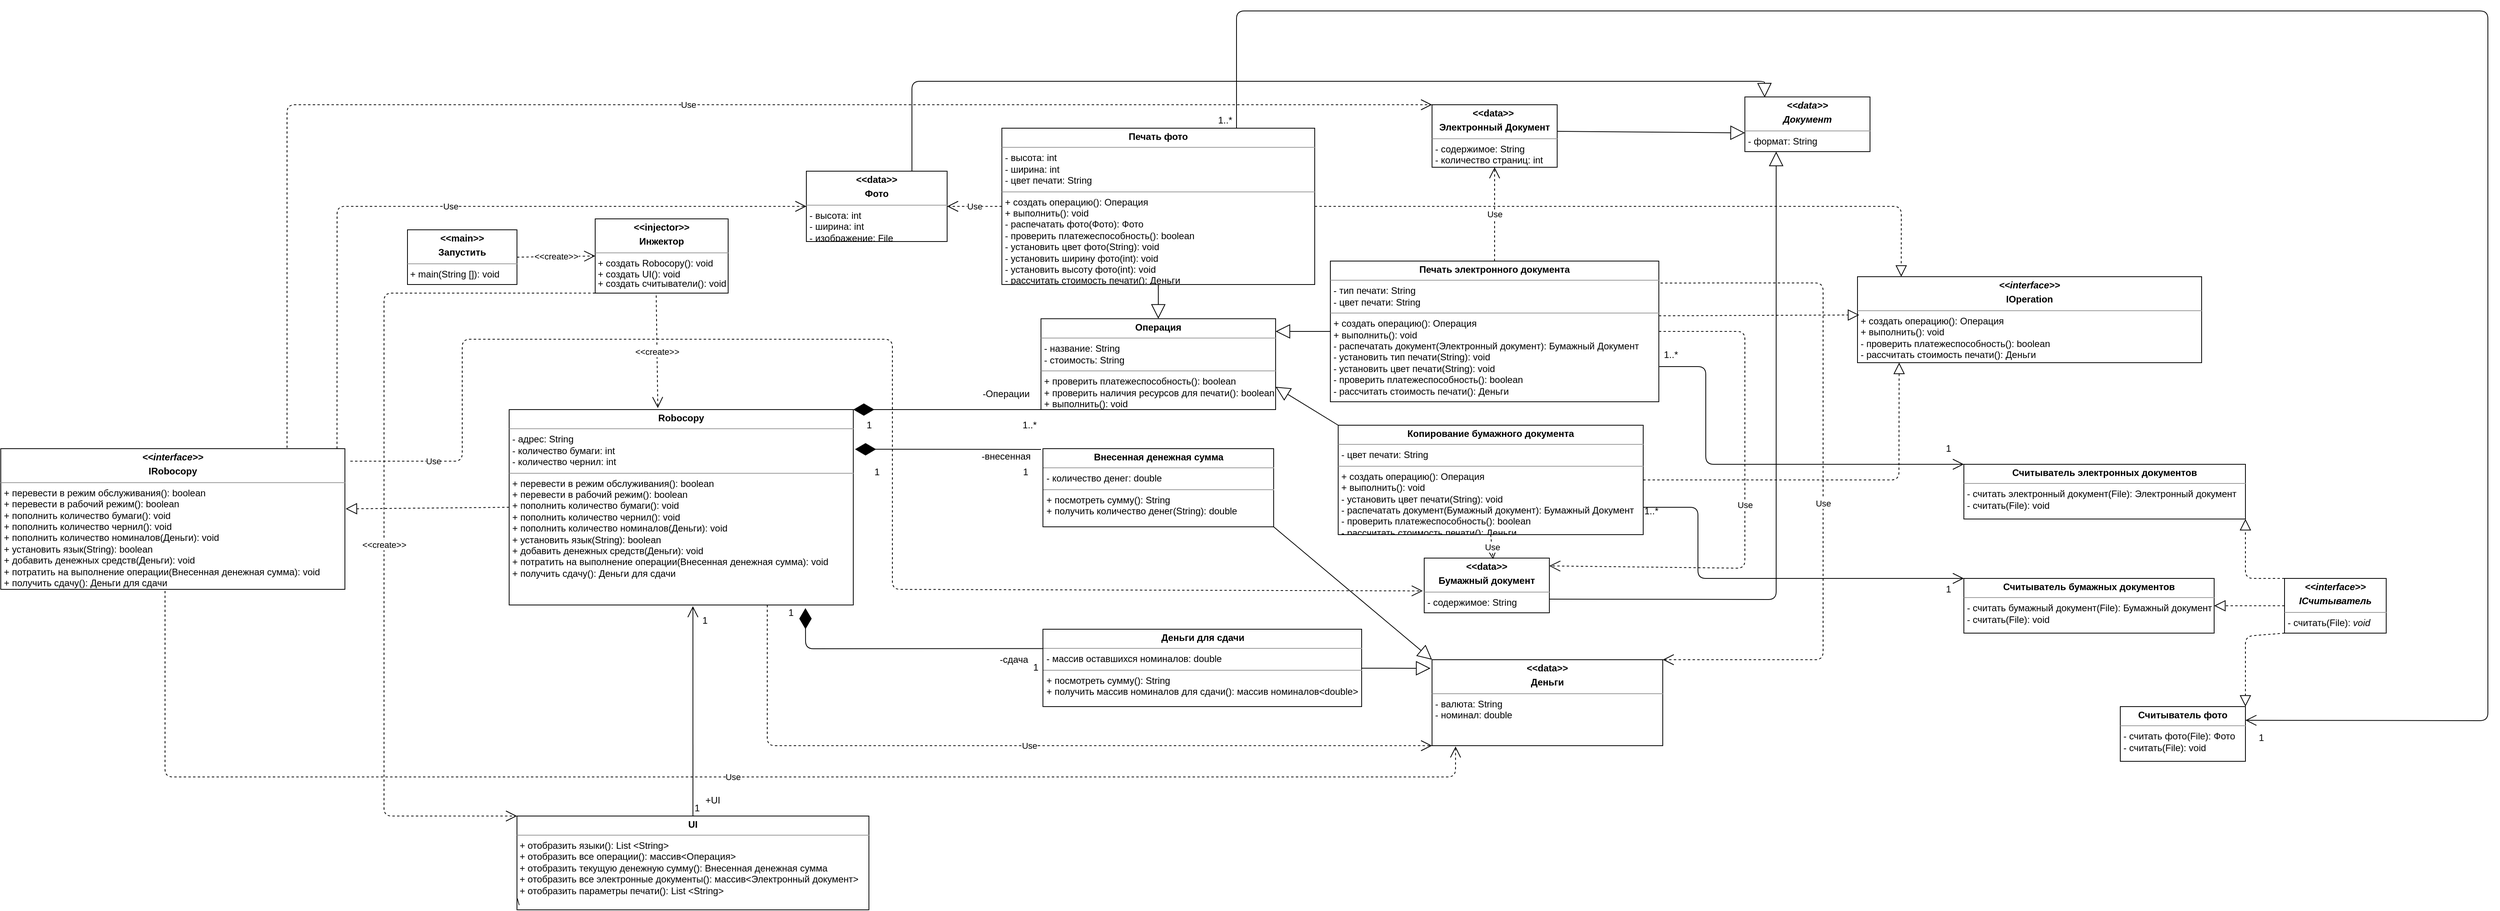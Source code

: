 <mxfile version="13.7.3" type="device" pages="4"><diagram name="class" id="e7e014a7-5840-1c2e-5031-d8a46d1fe8dd"><mxGraphModel dx="3385" dy="1020" grid="1" gridSize="10" guides="1" tooltips="1" connect="1" arrows="1" fold="1" page="1" pageScale="1" pageWidth="1169" pageHeight="826" background="#ffffff" math="0" shadow="0"><root><mxCell id="0"/><mxCell id="1" parent="0"/><mxCell id="g0Y7vVKvaQ1WmL2sVMKx-2" value="&lt;p style=&quot;margin: 0px ; margin-top: 4px ; text-align: center&quot;&gt;&lt;b&gt;Robocopy&lt;/b&gt;&lt;/p&gt;&lt;hr size=&quot;1&quot;&gt;&lt;p style=&quot;margin: 0px ; margin-left: 4px&quot;&gt;- адрес: String&lt;/p&gt;&lt;p style=&quot;margin: 0px ; margin-left: 4px&quot;&gt;- количество бумаги: int&lt;/p&gt;&lt;p style=&quot;margin: 0px ; margin-left: 4px&quot;&gt;- количество чернил: int&lt;span&gt;&amp;nbsp;&lt;/span&gt;&lt;/p&gt;&lt;hr size=&quot;1&quot;&gt;&lt;p style=&quot;margin: 0px ; margin-left: 4px&quot;&gt;&lt;span&gt;+ перевести в режим обслуживания(): boolean&lt;/span&gt;&lt;br&gt;&lt;/p&gt;&lt;p style=&quot;margin: 0px ; margin-left: 4px&quot;&gt;+ перевести в рабочий режим(): boolean&lt;/p&gt;&lt;p style=&quot;margin: 0px ; margin-left: 4px&quot;&gt;+ пополнить количество бумаги(): void&lt;/p&gt;&lt;p style=&quot;margin: 0px ; margin-left: 4px&quot;&gt;+ пополнить количество чернил(): void&lt;/p&gt;&lt;p style=&quot;margin: 0px ; margin-left: 4px&quot;&gt;+ пополнить количество номиналов(Деньги): void&lt;/p&gt;&lt;p style=&quot;margin: 0px 0px 0px 4px&quot;&gt;+ установить язык(String): boolean&lt;/p&gt;&lt;p style=&quot;margin: 0px 0px 0px 4px&quot;&gt;+ добавить денежных средств(Деньги): void&lt;/p&gt;&lt;p style=&quot;margin: 0px 0px 0px 4px&quot;&gt;+ потратить на выполнение операции(Внесенная денежная сумма): void&lt;br&gt;&lt;/p&gt;&lt;p style=&quot;margin: 0px 0px 0px 4px&quot;&gt;+ получить сдачу(): Деньги для сдачи&lt;/p&gt;" style="verticalAlign=top;align=left;overflow=fill;fontSize=12;fontFamily=Helvetica;html=1;" parent="1" vertex="1"><mxGeometry x="30" y="610" width="440" height="250" as="geometry"/></mxCell><mxCell id="g0Y7vVKvaQ1WmL2sVMKx-3" value="&lt;p style=&quot;margin: 0px ; margin-top: 4px ; text-align: center&quot;&gt;&lt;b&gt;Внесенная денежная сумма&lt;/b&gt;&lt;/p&gt;&lt;hr size=&quot;1&quot;&gt;&lt;p style=&quot;margin: 0px ; margin-left: 4px&quot;&gt;&lt;span&gt;- количество денег: double&lt;/span&gt;&lt;br&gt;&lt;/p&gt;&lt;hr size=&quot;1&quot;&gt;&lt;p style=&quot;margin: 0px ; margin-left: 4px&quot;&gt;&lt;span&gt;+ посмотреть сумму(): String&lt;/span&gt;&lt;/p&gt;&lt;p style=&quot;margin: 0px ; margin-left: 4px&quot;&gt;&lt;span&gt;+ получить количество денег(String): double&lt;/span&gt;&lt;/p&gt;" style="verticalAlign=top;align=left;overflow=fill;fontSize=12;fontFamily=Helvetica;html=1;" parent="1" vertex="1"><mxGeometry x="712.5" y="660" width="295" height="100" as="geometry"/></mxCell><mxCell id="g0Y7vVKvaQ1WmL2sVMKx-8" value="&lt;p style=&quot;margin: 0px ; margin-top: 4px ; text-align: center&quot;&gt;&lt;b&gt;Операция&lt;/b&gt;&lt;/p&gt;&lt;hr size=&quot;1&quot;&gt;&lt;p style=&quot;margin: 0px ; margin-left: 4px&quot;&gt;- название: String&lt;/p&gt;&lt;p style=&quot;margin: 0px ; margin-left: 4px&quot;&gt;- стоимость: String&lt;/p&gt;&lt;hr size=&quot;1&quot;&gt;&lt;p style=&quot;margin: 0px ; margin-left: 4px&quot;&gt;+ проверить платежеспособность(): boolean&lt;/p&gt;&lt;p style=&quot;margin: 0px ; margin-left: 4px&quot;&gt;+ проверить наличия ресурсов для печати(): boolean&lt;/p&gt;&lt;p style=&quot;margin: 0px ; margin-left: 4px&quot;&gt;+ выполнить(): void&lt;/p&gt;" style="verticalAlign=top;align=left;overflow=fill;fontSize=12;fontFamily=Helvetica;html=1;" parent="1" vertex="1"><mxGeometry x="710" y="493.75" width="300" height="116.25" as="geometry"/></mxCell><mxCell id="Ohp6Yf2MFjReLwVqOs8M-4" value="&lt;p style=&quot;margin: 0px ; margin-top: 4px ; text-align: center&quot;&gt;&lt;b&gt;Печать электронного документа&lt;/b&gt;&lt;/p&gt;&lt;hr size=&quot;1&quot;&gt;&lt;p style=&quot;margin: 0px ; margin-left: 4px&quot;&gt;- тип печати: String&lt;/p&gt;&lt;p style=&quot;margin: 0px ; margin-left: 4px&quot;&gt;- цвет печати: String&lt;/p&gt;&lt;hr size=&quot;1&quot;&gt;&lt;p style=&quot;margin: 0px ; margin-left: 4px&quot;&gt;&lt;span&gt;+ создать операцию(): Операция&lt;/span&gt;&lt;/p&gt;&lt;p style=&quot;margin: 0px ; margin-left: 4px&quot;&gt;&lt;span&gt;+ выполнить(): void&lt;/span&gt;&lt;br&gt;&lt;/p&gt;&lt;p style=&quot;margin: 0px ; margin-left: 4px&quot;&gt;- распечатать документ(Электронный документ): Бумажный Документ&lt;/p&gt;&lt;p style=&quot;margin: 0px ; margin-left: 4px&quot;&gt;- установить тип печати(String): void&lt;/p&gt;&lt;p style=&quot;margin: 0px ; margin-left: 4px&quot;&gt;- установить цвет печати(String): void&amp;nbsp;&lt;/p&gt;&lt;p style=&quot;margin: 0px ; margin-left: 4px&quot;&gt;- проверить платежеспособность(): boolean&lt;/p&gt;&lt;p style=&quot;margin: 0px ; margin-left: 4px&quot;&gt;- рассчитать стоимость печати(): Деньги&lt;/p&gt;" style="verticalAlign=top;align=left;overflow=fill;fontSize=12;fontFamily=Helvetica;html=1;" parent="1" vertex="1"><mxGeometry x="1080" y="420" width="420" height="180" as="geometry"/></mxCell><mxCell id="Ohp6Yf2MFjReLwVqOs8M-5" value="" style="endArrow=block;endSize=16;endFill=0;html=1;exitX=0;exitY=0.5;exitDx=0;exitDy=0;" parent="1" source="Ohp6Yf2MFjReLwVqOs8M-4" edge="1"><mxGeometry width="160" relative="1" as="geometry"><mxPoint x="850" y="660" as="sourcePoint"/><mxPoint x="1010" y="510" as="targetPoint"/></mxGeometry></mxCell><mxCell id="Ohp6Yf2MFjReLwVqOs8M-6" value="&lt;p style=&quot;margin: 0px ; margin-top: 4px ; text-align: center&quot;&gt;&lt;b&gt;&amp;lt;&amp;lt;data&amp;gt;&amp;gt;&amp;nbsp;&lt;/b&gt;&lt;/p&gt;&lt;p style=&quot;margin: 0px ; margin-top: 4px ; text-align: center&quot;&gt;&lt;b&gt;Электронный Документ&lt;/b&gt;&lt;/p&gt;&lt;hr size=&quot;1&quot;&gt;&lt;p style=&quot;margin: 0px ; margin-left: 4px&quot;&gt;- содержимое: String&lt;/p&gt;&lt;p style=&quot;margin: 0px ; margin-left: 4px&quot;&gt;- количество страниц: int&lt;/p&gt;" style="verticalAlign=top;align=left;overflow=fill;fontSize=12;fontFamily=Helvetica;html=1;" parent="1" vertex="1"><mxGeometry x="1210" y="220" width="160" height="80" as="geometry"/></mxCell><mxCell id="Ohp6Yf2MFjReLwVqOs8M-11" value="&lt;p style=&quot;margin: 0px ; margin-top: 4px ; text-align: center&quot;&gt;&lt;b&gt;&amp;lt;&amp;lt;data&amp;gt;&amp;gt;&lt;/b&gt;&lt;/p&gt;&lt;p style=&quot;margin: 0px ; margin-top: 4px ; text-align: center&quot;&gt;&lt;b&gt;Фото&lt;/b&gt;&lt;/p&gt;&lt;hr size=&quot;1&quot;&gt;&lt;p style=&quot;margin: 0px ; margin-left: 4px&quot;&gt;- высота: int&lt;/p&gt;&lt;p style=&quot;margin: 0px ; margin-left: 4px&quot;&gt;- ширина: int&lt;/p&gt;&lt;p style=&quot;margin: 0px ; margin-left: 4px&quot;&gt;- изображение: File&lt;/p&gt;" style="verticalAlign=top;align=left;overflow=fill;fontSize=12;fontFamily=Helvetica;html=1;" parent="1" vertex="1"><mxGeometry x="410" y="305" width="180" height="90" as="geometry"/></mxCell><mxCell id="Ohp6Yf2MFjReLwVqOs8M-12" value="&lt;p style=&quot;margin: 0px ; margin-top: 4px ; text-align: center&quot;&gt;&lt;b&gt;Копирование бумажного документа&lt;/b&gt;&lt;/p&gt;&lt;hr size=&quot;1&quot;&gt;&lt;p style=&quot;margin: 0px ; margin-left: 4px&quot;&gt;&lt;span&gt;- цвет печати: String&lt;/span&gt;&lt;br&gt;&lt;/p&gt;&lt;hr size=&quot;1&quot;&gt;&lt;p style=&quot;margin: 0px ; margin-left: 4px&quot;&gt;+ создать операцию(): Операция&lt;/p&gt;&lt;p style=&quot;margin: 0px ; margin-left: 4px&quot;&gt;+ выполнить(): void&lt;/p&gt;&lt;p style=&quot;margin: 0px ; margin-left: 4px&quot;&gt;- установить цвет печати(String): void&lt;/p&gt;&lt;p style=&quot;margin: 0px ; margin-left: 4px&quot;&gt;- распечатать документ(Бумажный документ): Бумажный Документ&amp;nbsp;&lt;/p&gt;&lt;p style=&quot;margin: 0px ; margin-left: 4px&quot;&gt;- проверить платежеспособность(): boolean&lt;/p&gt;&lt;p style=&quot;margin: 0px ; margin-left: 4px&quot;&gt;- рассчитать стоимость печати(): Деньги&lt;/p&gt;&lt;p style=&quot;margin: 0px ; margin-left: 4px&quot;&gt;&lt;br&gt;&lt;/p&gt;&lt;p style=&quot;margin: 0px ; margin-left: 4px&quot;&gt;&lt;br&gt;&lt;/p&gt;" style="verticalAlign=top;align=left;overflow=fill;fontSize=12;fontFamily=Helvetica;html=1;" parent="1" vertex="1"><mxGeometry x="1090" y="630" width="390" height="140" as="geometry"/></mxCell><mxCell id="Ohp6Yf2MFjReLwVqOs8M-14" value="" style="endArrow=block;endSize=16;endFill=0;html=1;exitX=0;exitY=0;exitDx=0;exitDy=0;entryX=1;entryY=0.75;entryDx=0;entryDy=0;" parent="1" source="Ohp6Yf2MFjReLwVqOs8M-12" target="g0Y7vVKvaQ1WmL2sVMKx-8" edge="1"><mxGeometry width="160" relative="1" as="geometry"><mxPoint x="1100" y="530" as="sourcePoint"/><mxPoint x="1000" y="530" as="targetPoint"/></mxGeometry></mxCell><mxCell id="Ohp6Yf2MFjReLwVqOs8M-15" value="&lt;p style=&quot;margin: 0px ; margin-top: 4px ; text-align: center&quot;&gt;&lt;b&gt;&amp;lt;&amp;lt;data&amp;gt;&amp;gt;&lt;/b&gt;&lt;/p&gt;&lt;p style=&quot;margin: 0px ; margin-top: 4px ; text-align: center&quot;&gt;&lt;b&gt;Бумажный документ&lt;/b&gt;&lt;/p&gt;&lt;hr size=&quot;1&quot;&gt;&lt;p style=&quot;margin: 0px ; margin-left: 4px&quot;&gt;- содержимое: String&lt;/p&gt;" style="verticalAlign=top;align=left;overflow=fill;fontSize=12;fontFamily=Helvetica;html=1;" parent="1" vertex="1"><mxGeometry x="1200" y="800" width="160" height="70" as="geometry"/></mxCell><mxCell id="Ohp6Yf2MFjReLwVqOs8M-36" value="&lt;p style=&quot;margin: 0px ; margin-top: 4px ; text-align: center&quot;&gt;&lt;b&gt;Печать фото&lt;/b&gt;&lt;/p&gt;&lt;hr size=&quot;1&quot;&gt;&lt;p style=&quot;margin: 0px ; margin-left: 4px&quot;&gt;- высота: int&lt;/p&gt;&lt;p style=&quot;margin: 0px ; margin-left: 4px&quot;&gt;- ширина: int&lt;/p&gt;&lt;p style=&quot;margin: 0px ; margin-left: 4px&quot;&gt;- цвет печати: String&lt;/p&gt;&lt;hr size=&quot;1&quot;&gt;&lt;p style=&quot;margin: 0px ; margin-left: 4px&quot;&gt;+ создать операцию(): Операция&lt;/p&gt;&lt;p style=&quot;margin: 0px ; margin-left: 4px&quot;&gt;+ выполнить(): void&lt;/p&gt;&lt;p style=&quot;margin: 0px ; margin-left: 4px&quot;&gt;- распечатать фото(Фото): Фото&amp;nbsp;&lt;/p&gt;&lt;p style=&quot;margin: 0px ; margin-left: 4px&quot;&gt;- проверить платежеспособность(): boolean&lt;/p&gt;&lt;p style=&quot;margin: 0px ; margin-left: 4px&quot;&gt;- установить цвет фото(String): void&lt;/p&gt;&lt;p style=&quot;margin: 0px ; margin-left: 4px&quot;&gt;- установить ширину фото(int): void&lt;/p&gt;&lt;p style=&quot;margin: 0px ; margin-left: 4px&quot;&gt;- установить высоту фото(int): void&lt;/p&gt;&lt;p style=&quot;margin: 0px ; margin-left: 4px&quot;&gt;- рассчитать стоимость печати(): Деньги&lt;/p&gt;" style="verticalAlign=top;align=left;overflow=fill;fontSize=12;fontFamily=Helvetica;html=1;" parent="1" vertex="1"><mxGeometry x="660" y="250" width="400" height="200" as="geometry"/></mxCell><mxCell id="Ohp6Yf2MFjReLwVqOs8M-40" value="" style="endArrow=block;endSize=16;endFill=0;html=1;" parent="1" source="Ohp6Yf2MFjReLwVqOs8M-36" target="g0Y7vVKvaQ1WmL2sVMKx-8" edge="1"><mxGeometry width="160" relative="1" as="geometry"><mxPoint x="1100" y="530" as="sourcePoint"/><mxPoint x="1000" y="530" as="targetPoint"/></mxGeometry></mxCell><mxCell id="joTFxsozwmvuFyL2P_EA-2" value="1..*" style="text;html=1;align=center;verticalAlign=middle;resizable=0;points=[];autosize=1;" parent="1" vertex="1"><mxGeometry x="680" y="620" width="30" height="20" as="geometry"/></mxCell><mxCell id="joTFxsozwmvuFyL2P_EA-6" value="&lt;p style=&quot;margin: 0px ; margin-top: 4px ; text-align: center&quot;&gt;&lt;b&gt;Деньги для сдачи&lt;/b&gt;&lt;/p&gt;&lt;hr size=&quot;1&quot;&gt;&lt;p style=&quot;margin: 0px ; margin-left: 4px&quot;&gt;&lt;span&gt;- массив оставшихся номиналов: double&lt;/span&gt;&lt;/p&gt;&lt;hr size=&quot;1&quot;&gt;&lt;p style=&quot;margin: 0px ; margin-left: 4px&quot;&gt;&lt;span&gt;+ посмотреть сумму(): String&lt;/span&gt;&lt;/p&gt;&lt;p style=&quot;margin: 0px ; margin-left: 4px&quot;&gt;&lt;span&gt;+ получить массив номиналов для сдачи(): массив номиналов&amp;lt;double&amp;gt;&lt;/span&gt;&lt;/p&gt;&lt;p style=&quot;margin: 0px ; margin-left: 4px&quot;&gt;&lt;span&gt;&lt;br&gt;&lt;/span&gt;&lt;/p&gt;" style="verticalAlign=top;align=left;overflow=fill;fontSize=12;fontFamily=Helvetica;html=1;" parent="1" vertex="1"><mxGeometry x="712.5" y="891" width="407.5" height="99" as="geometry"/></mxCell><mxCell id="joTFxsozwmvuFyL2P_EA-12" value="&lt;p style=&quot;margin: 0px ; margin-top: 4px ; text-align: center&quot;&gt;&lt;b&gt;&amp;lt;&amp;lt;data&amp;gt;&amp;gt;&lt;/b&gt;&lt;/p&gt;&lt;p style=&quot;margin: 0px ; margin-top: 4px ; text-align: center&quot;&gt;&lt;b&gt;Деньги&lt;/b&gt;&lt;/p&gt;&lt;hr size=&quot;1&quot;&gt;&lt;p style=&quot;margin: 0px ; margin-left: 4px&quot;&gt;- валюта: String&lt;/p&gt;&lt;p style=&quot;margin: 0px ; margin-left: 4px&quot;&gt;- номинал: double&lt;/p&gt;&lt;p style=&quot;margin: 0px ; margin-left: 4px&quot;&gt;&lt;br&gt;&lt;/p&gt;" style="verticalAlign=top;align=left;overflow=fill;fontSize=12;fontFamily=Helvetica;html=1;" parent="1" vertex="1"><mxGeometry x="1210" y="930" width="295" height="110" as="geometry"/></mxCell><mxCell id="joTFxsozwmvuFyL2P_EA-14" value="" style="endArrow=block;endSize=16;endFill=0;html=1;" parent="1" source="joTFxsozwmvuFyL2P_EA-6" edge="1"><mxGeometry width="160" relative="1" as="geometry"><mxPoint x="1000" y="558.125" as="sourcePoint"/><mxPoint x="1208" y="941" as="targetPoint"/></mxGeometry></mxCell><mxCell id="joTFxsozwmvuFyL2P_EA-15" value="" style="endArrow=block;endSize=16;endFill=0;html=1;exitX=1;exitY=1;exitDx=0;exitDy=0;entryX=0;entryY=0;entryDx=0;entryDy=0;" parent="1" source="g0Y7vVKvaQ1WmL2sVMKx-3" target="joTFxsozwmvuFyL2P_EA-12" edge="1"><mxGeometry width="160" relative="1" as="geometry"><mxPoint x="1010" y="568.125" as="sourcePoint"/><mxPoint x="1110" y="640" as="targetPoint"/></mxGeometry></mxCell><mxCell id="qhtia9CX7-4vxjSEi6Iu-3" value="" style="endArrow=diamondThin;endFill=1;endSize=24;html=1;exitX=0;exitY=1;exitDx=0;exitDy=0;entryX=1;entryY=0;entryDx=0;entryDy=0;" parent="1" source="g0Y7vVKvaQ1WmL2sVMKx-8" target="g0Y7vVKvaQ1WmL2sVMKx-2" edge="1"><mxGeometry width="160" relative="1" as="geometry"><mxPoint x="600" y="660" as="sourcePoint"/><mxPoint x="760" y="660" as="targetPoint"/></mxGeometry></mxCell><mxCell id="qhtia9CX7-4vxjSEi6Iu-4" value="1" style="text;html=1;align=center;verticalAlign=middle;resizable=0;points=[];autosize=1;" parent="1" vertex="1"><mxGeometry x="480" y="620" width="20" height="20" as="geometry"/></mxCell><mxCell id="zzeuhRE5how6gftCflV4-1" value="&lt;p style=&quot;margin: 0px ; margin-top: 4px ; text-align: center&quot;&gt;&lt;b&gt;&lt;i&gt;&amp;lt;&amp;lt;interface&amp;gt;&amp;gt;&lt;/i&gt;&lt;/b&gt;&lt;/p&gt;&lt;p style=&quot;margin: 0px ; margin-top: 4px ; text-align: center&quot;&gt;&lt;b&gt;IRobocopy&lt;/b&gt;&lt;/p&gt;&lt;hr size=&quot;1&quot;&gt;&lt;p style=&quot;margin: 0px ; margin-left: 4px&quot;&gt;&lt;span&gt;+ перевести в режим обслуживания(): boolean&lt;/span&gt;&lt;br&gt;&lt;/p&gt;&lt;p style=&quot;margin: 0px ; margin-left: 4px&quot;&gt;+ перевести в рабочий режим(): boolean&lt;/p&gt;&lt;p style=&quot;margin: 0px ; margin-left: 4px&quot;&gt;+ пополнить количество бумаги(): void&lt;/p&gt;&lt;p style=&quot;margin: 0px ; margin-left: 4px&quot;&gt;+ пополнить количество чернил(): void&lt;/p&gt;&lt;p style=&quot;margin: 0px ; margin-left: 4px&quot;&gt;+ пополнить количество номиналов(Деньги): void&lt;/p&gt;&lt;p style=&quot;margin: 0px 0px 0px 4px&quot;&gt;+ установить язык(String): boolean&lt;/p&gt;&lt;p style=&quot;margin: 0px 0px 0px 4px&quot;&gt;+ добавить денежных средств(Деньги): void&lt;/p&gt;&lt;p style=&quot;margin: 0px 0px 0px 4px&quot;&gt;+ потратить на выполнение операции(Внесенная денежная сумма): void&lt;br&gt;&lt;/p&gt;&lt;p style=&quot;margin: 0px 0px 0px 4px&quot;&gt;+ получить сдачу(): Деньги для сдачи&lt;/p&gt;" style="verticalAlign=top;align=left;overflow=fill;fontSize=12;fontFamily=Helvetica;html=1;" parent="1" vertex="1"><mxGeometry x="-620" y="660" width="440" height="180" as="geometry"/></mxCell><mxCell id="zzeuhRE5how6gftCflV4-2" value="" style="endArrow=block;dashed=1;endFill=0;endSize=12;html=1;exitX=0;exitY=0.5;exitDx=0;exitDy=0;" parent="1" source="g0Y7vVKvaQ1WmL2sVMKx-2" edge="1"><mxGeometry width="160" relative="1" as="geometry"><mxPoint x="-370" y="770" as="sourcePoint"/><mxPoint x="-179" y="737" as="targetPoint"/></mxGeometry></mxCell><mxCell id="tYEOmRTYHhSsM8euoxl4-58" value="Use" style="endArrow=open;endSize=12;dashed=1;html=1;entryX=0;entryY=1;entryDx=0;entryDy=0;exitX=0.75;exitY=1;exitDx=0;exitDy=0;" parent="1" source="g0Y7vVKvaQ1WmL2sVMKx-2" target="joTFxsozwmvuFyL2P_EA-12" edge="1"><mxGeometry width="160" relative="1" as="geometry"><mxPoint x="475.04" y="626.7" as="sourcePoint"/><mxPoint x="475.0" y="405" as="targetPoint"/><Array as="points"><mxPoint x="360" y="1040"/></Array></mxGeometry></mxCell><mxCell id="tYEOmRTYHhSsM8euoxl4-59" value="Use" style="endArrow=open;endSize=12;dashed=1;html=1;exitX=1.005;exitY=0.156;exitDx=0;exitDy=0;exitPerimeter=0;entryX=1;entryY=0;entryDx=0;entryDy=0;" parent="1" source="Ohp6Yf2MFjReLwVqOs8M-4" target="joTFxsozwmvuFyL2P_EA-12" edge="1"><mxGeometry x="0.095" width="160" relative="1" as="geometry"><mxPoint x="485.04" y="636.7" as="sourcePoint"/><mxPoint x="1701.429" y="448" as="targetPoint"/><Array as="points"><mxPoint x="1710" y="448"/><mxPoint x="1710" y="930"/></Array><mxPoint as="offset"/></mxGeometry></mxCell><mxCell id="tYEOmRTYHhSsM8euoxl4-60" value="Use" style="endArrow=open;endSize=12;dashed=1;html=1;exitX=1;exitY=0.5;exitDx=0;exitDy=0;" parent="1" source="Ohp6Yf2MFjReLwVqOs8M-4" edge="1"><mxGeometry width="160" relative="1" as="geometry"><mxPoint x="495.04" y="646.7" as="sourcePoint"/><mxPoint x="1360" y="810" as="targetPoint"/><Array as="points"><mxPoint x="1610" y="510"/><mxPoint x="1610" y="813"/></Array></mxGeometry></mxCell><mxCell id="tYEOmRTYHhSsM8euoxl4-61" value="Use" style="endArrow=open;endSize=12;dashed=1;html=1;entryX=1;entryY=0.5;entryDx=0;entryDy=0;exitX=0;exitY=0.5;exitDx=0;exitDy=0;" parent="1" source="Ohp6Yf2MFjReLwVqOs8M-36" target="Ohp6Yf2MFjReLwVqOs8M-11" edge="1"><mxGeometry width="160" relative="1" as="geometry"><mxPoint x="505.04" y="656.7" as="sourcePoint"/><mxPoint x="505.0" y="435" as="targetPoint"/></mxGeometry></mxCell><mxCell id="tYEOmRTYHhSsM8euoxl4-62" value="Use" style="endArrow=open;endSize=12;dashed=1;html=1;entryX=0.5;entryY=1;entryDx=0;entryDy=0;exitX=0.5;exitY=0;exitDx=0;exitDy=0;" parent="1" source="Ohp6Yf2MFjReLwVqOs8M-4" target="Ohp6Yf2MFjReLwVqOs8M-6" edge="1"><mxGeometry width="160" relative="1" as="geometry"><mxPoint x="515.04" y="666.7" as="sourcePoint"/><mxPoint x="515.0" y="445" as="targetPoint"/></mxGeometry></mxCell><mxCell id="tYEOmRTYHhSsM8euoxl4-63" value="Use" style="endArrow=open;endSize=12;dashed=1;html=1;entryX=0.55;entryY=0.02;entryDx=0;entryDy=0;exitX=0.5;exitY=1;exitDx=0;exitDy=0;entryPerimeter=0;" parent="1" source="Ohp6Yf2MFjReLwVqOs8M-12" target="Ohp6Yf2MFjReLwVqOs8M-15" edge="1"><mxGeometry width="160" relative="1" as="geometry"><mxPoint x="525.04" y="676.7" as="sourcePoint"/><mxPoint x="525.0" y="455" as="targetPoint"/></mxGeometry></mxCell><mxCell id="Xy-exQIiLHSTtvzoxiww-1" value="" style="endArrow=diamondThin;endFill=1;endSize=24;html=1;entryX=1.005;entryY=0.203;entryDx=0;entryDy=0;entryPerimeter=0;" parent="1" target="g0Y7vVKvaQ1WmL2sVMKx-2" edge="1"><mxGeometry width="160" relative="1" as="geometry"><mxPoint x="710" y="661" as="sourcePoint"/><mxPoint x="480" y="620" as="targetPoint"/></mxGeometry></mxCell><mxCell id="Xy-exQIiLHSTtvzoxiww-2" value="1" style="text;html=1;align=center;verticalAlign=middle;resizable=0;points=[];autosize=1;" parent="1" vertex="1"><mxGeometry x="490" y="680" width="20" height="20" as="geometry"/></mxCell><mxCell id="Xy-exQIiLHSTtvzoxiww-3" value="1" style="text;html=1;align=center;verticalAlign=middle;resizable=0;points=[];autosize=1;" parent="1" vertex="1"><mxGeometry x="680" y="680" width="20" height="20" as="geometry"/></mxCell><mxCell id="Xy-exQIiLHSTtvzoxiww-4" value="" style="endArrow=diamondThin;endFill=1;endSize=24;html=1;exitX=0;exitY=0.25;exitDx=0;exitDy=0;entryX=0.861;entryY=1.016;entryDx=0;entryDy=0;entryPerimeter=0;" parent="1" source="joTFxsozwmvuFyL2P_EA-6" edge="1" target="g0Y7vVKvaQ1WmL2sVMKx-2"><mxGeometry width="160" relative="1" as="geometry"><mxPoint x="730" y="630" as="sourcePoint"/><mxPoint x="472" y="916" as="targetPoint"/><Array as="points"><mxPoint x="409" y="916"/></Array></mxGeometry></mxCell><mxCell id="Xy-exQIiLHSTtvzoxiww-5" value="1" style="text;html=1;align=center;verticalAlign=middle;resizable=0;points=[];autosize=1;" parent="1" vertex="1"><mxGeometry x="380" y="860" width="20" height="20" as="geometry"/></mxCell><mxCell id="Xy-exQIiLHSTtvzoxiww-6" value="1" style="text;html=1;align=center;verticalAlign=middle;resizable=0;points=[];autosize=1;" parent="1" vertex="1"><mxGeometry x="692.5" y="930" width="20" height="20" as="geometry"/></mxCell><mxCell id="tHxvG78sGVcztz6RkR-0-1" value="&lt;p style=&quot;margin: 0px ; margin-top: 4px ; text-align: center&quot;&gt;&lt;i&gt;&lt;b&gt;&amp;lt;&amp;lt;interface&amp;gt;&amp;gt;&lt;/b&gt;&lt;/i&gt;&lt;/p&gt;&lt;p style=&quot;margin: 0px ; margin-top: 4px ; text-align: center&quot;&gt;&lt;b&gt;IOperation&lt;/b&gt;&lt;/p&gt;&lt;hr size=&quot;1&quot;&gt;&lt;p style=&quot;margin: 0px 0px 0px 4px&quot;&gt;+ создать операцию(): Операция&lt;/p&gt;&lt;p style=&quot;margin: 0px 0px 0px 4px&quot;&gt;+ выполнить(): void&lt;span&gt;&amp;nbsp;&lt;/span&gt;&lt;/p&gt;&lt;p style=&quot;margin: 0px 0px 0px 4px&quot;&gt;- проверить платежеспособность(): boolean&lt;/p&gt;&lt;p style=&quot;margin: 0px 0px 0px 4px&quot;&gt;- рассчитать стоимость печати(): Деньги&lt;/p&gt;" style="verticalAlign=top;align=left;overflow=fill;fontSize=12;fontFamily=Helvetica;html=1;" parent="1" vertex="1"><mxGeometry x="1754" y="440" width="440" height="110" as="geometry"/></mxCell><mxCell id="YT-ort1EjY7dO27qY0Lf-1" value="" style="endArrow=block;dashed=1;endFill=0;endSize=12;html=1;exitX=1;exitY=0.389;exitDx=0;exitDy=0;entryX=0.005;entryY=0.445;entryDx=0;entryDy=0;exitPerimeter=0;entryPerimeter=0;" parent="1" source="Ohp6Yf2MFjReLwVqOs8M-4" target="tHxvG78sGVcztz6RkR-0-1" edge="1"><mxGeometry width="160" relative="1" as="geometry"><mxPoint x="1440" y="660" as="sourcePoint"/><mxPoint x="1750" y="700" as="targetPoint"/></mxGeometry></mxCell><mxCell id="YT-ort1EjY7dO27qY0Lf-6" value="Use" style="endArrow=open;endSize=12;dashed=1;html=1;entryX=0.102;entryY=1.009;entryDx=0;entryDy=0;entryPerimeter=0;" parent="1" target="joTFxsozwmvuFyL2P_EA-12" edge="1"><mxGeometry width="160" relative="1" as="geometry"><mxPoint x="-410" y="842" as="sourcePoint"/><mxPoint x="780" y="1100" as="targetPoint"/><Array as="points"><mxPoint x="-410" y="1080"/><mxPoint x="-270" y="1080"/><mxPoint x="1240" y="1080"/></Array></mxGeometry></mxCell><mxCell id="YT-ort1EjY7dO27qY0Lf-7" value="Use" style="endArrow=open;endSize=12;dashed=1;html=1;entryX=0;entryY=0.5;entryDx=0;entryDy=0;exitX=0.977;exitY=0;exitDx=0;exitDy=0;exitPerimeter=0;" parent="1" source="zzeuhRE5how6gftCflV4-1" target="Ohp6Yf2MFjReLwVqOs8M-11" edge="1"><mxGeometry width="160" relative="1" as="geometry"><mxPoint x="465.04" y="616.7" as="sourcePoint"/><mxPoint x="465.0" y="400.0" as="targetPoint"/><Array as="points"><mxPoint x="-190" y="350"/></Array></mxGeometry></mxCell><mxCell id="YT-ort1EjY7dO27qY0Lf-8" value="Use" style="endArrow=open;endSize=12;dashed=1;html=1;entryX=-0.012;entryY=0.6;entryDx=0;entryDy=0;entryPerimeter=0;" parent="1" target="Ohp6Yf2MFjReLwVqOs8M-15" edge="1"><mxGeometry x="-0.887" width="160" relative="1" as="geometry"><mxPoint x="-173" y="676" as="sourcePoint"/><mxPoint x="475.0" y="410.0" as="targetPoint"/><Array as="points"><mxPoint x="-30" y="676"/><mxPoint x="-30" y="520"/><mxPoint x="520" y="520"/><mxPoint x="520" y="840"/></Array><mxPoint x="1" as="offset"/></mxGeometry></mxCell><mxCell id="YT-ort1EjY7dO27qY0Lf-9" value="Use" style="endArrow=open;endSize=12;dashed=1;html=1;entryX=0;entryY=0;entryDx=0;entryDy=0;" parent="1" target="Ohp6Yf2MFjReLwVqOs8M-6" edge="1"><mxGeometry width="160" relative="1" as="geometry"><mxPoint x="-254" y="659" as="sourcePoint"/><mxPoint x="485.0" y="420.0" as="targetPoint"/><Array as="points"><mxPoint x="-254" y="220"/></Array></mxGeometry></mxCell><mxCell id="5uUKO5eR7B2PCzpFEFRp-1" value="" style="endArrow=block;dashed=1;endFill=0;endSize=12;html=1;exitX=1;exitY=0.5;exitDx=0;exitDy=0;entryX=0.127;entryY=0;entryDx=0;entryDy=0;entryPerimeter=0;" parent="1" source="Ohp6Yf2MFjReLwVqOs8M-36" target="tHxvG78sGVcztz6RkR-0-1" edge="1"><mxGeometry width="160" relative="1" as="geometry"><mxPoint x="1510" y="500.02" as="sourcePoint"/><mxPoint x="1800" y="430" as="targetPoint"/><Array as="points"><mxPoint x="1810" y="350"/></Array></mxGeometry></mxCell><mxCell id="5uUKO5eR7B2PCzpFEFRp-2" value="" style="endArrow=block;dashed=1;endFill=0;endSize=12;html=1;exitX=1;exitY=0.5;exitDx=0;exitDy=0;entryX=0.121;entryY=1;entryDx=0;entryDy=0;entryPerimeter=0;" parent="1" source="Ohp6Yf2MFjReLwVqOs8M-12" target="tHxvG78sGVcztz6RkR-0-1" edge="1"><mxGeometry width="160" relative="1" as="geometry"><mxPoint x="1520" y="510.02" as="sourcePoint"/><mxPoint x="1774" y="510" as="targetPoint"/><Array as="points"><mxPoint x="1807" y="700"/></Array></mxGeometry></mxCell><mxCell id="Q9Thj9tPBHjImADT4jsE-1" value="&lt;p style=&quot;margin: 0px ; margin-top: 4px ; text-align: center&quot;&gt;&lt;b&gt;&lt;i&gt;&amp;lt;&amp;lt;data&amp;gt;&amp;gt;&lt;/i&gt;&lt;/b&gt;&lt;/p&gt;&lt;p style=&quot;margin: 0px ; margin-top: 4px ; text-align: center&quot;&gt;&lt;b&gt;&lt;i&gt;Документ&lt;/i&gt;&lt;/b&gt;&lt;/p&gt;&lt;hr size=&quot;1&quot;&gt;&lt;p style=&quot;margin: 0px ; margin-left: 4px&quot;&gt;- формат: String&lt;/p&gt;" style="verticalAlign=top;align=left;overflow=fill;fontSize=12;fontFamily=Helvetica;html=1;" parent="1" vertex="1"><mxGeometry x="1610" y="210" width="160" height="70" as="geometry"/></mxCell><mxCell id="Q9Thj9tPBHjImADT4jsE-3" value="" style="endArrow=block;endSize=16;endFill=0;html=1;exitX=1;exitY=0.425;exitDx=0;exitDy=0;entryX=0;entryY=0.657;entryDx=0;entryDy=0;entryPerimeter=0;exitPerimeter=0;" parent="1" source="Ohp6Yf2MFjReLwVqOs8M-6" target="Q9Thj9tPBHjImADT4jsE-1" edge="1"><mxGeometry width="160" relative="1" as="geometry"><mxPoint x="1090.0" y="520" as="sourcePoint"/><mxPoint x="1020.0" y="520" as="targetPoint"/></mxGeometry></mxCell><mxCell id="Q9Thj9tPBHjImADT4jsE-4" value="" style="endArrow=block;endSize=16;endFill=0;html=1;exitX=1;exitY=0.75;exitDx=0;exitDy=0;entryX=0.25;entryY=1;entryDx=0;entryDy=0;" parent="1" source="Ohp6Yf2MFjReLwVqOs8M-15" target="Q9Thj9tPBHjImADT4jsE-1" edge="1"><mxGeometry width="160" relative="1" as="geometry"><mxPoint x="1100.0" y="530" as="sourcePoint"/><mxPoint x="1030.0" y="530" as="targetPoint"/><Array as="points"><mxPoint x="1650" y="853"/></Array></mxGeometry></mxCell><mxCell id="Q9Thj9tPBHjImADT4jsE-5" value="" style="endArrow=block;endSize=16;endFill=0;html=1;exitX=0.75;exitY=0;exitDx=0;exitDy=0;entryX=0.158;entryY=0.01;entryDx=0;entryDy=0;entryPerimeter=0;" parent="1" source="Ohp6Yf2MFjReLwVqOs8M-11" target="Q9Thj9tPBHjImADT4jsE-1" edge="1"><mxGeometry width="160" relative="1" as="geometry"><mxPoint x="1110.0" y="540" as="sourcePoint"/><mxPoint x="1480" y="200" as="targetPoint"/><Array as="points"><mxPoint x="545" y="190"/><mxPoint x="1635" y="190"/></Array></mxGeometry></mxCell><mxCell id="0RFrc6gR8QKc67EHEOeg-1" value="-сдача" style="text;html=1;align=center;verticalAlign=middle;resizable=0;points=[];autosize=1;" parent="1" vertex="1"><mxGeometry x="650" y="920" width="50" height="20" as="geometry"/></mxCell><mxCell id="0RFrc6gR8QKc67EHEOeg-3" value="-внесенная" style="text;html=1;align=center;verticalAlign=middle;resizable=0;points=[];autosize=1;" parent="1" vertex="1"><mxGeometry x="625" y="660" width="80" height="20" as="geometry"/></mxCell><mxCell id="0RFrc6gR8QKc67EHEOeg-4" value="-Операции" style="text;html=1;align=center;verticalAlign=middle;resizable=0;points=[];autosize=1;" parent="1" vertex="1"><mxGeometry x="625" y="580" width="80" height="20" as="geometry"/></mxCell><mxCell id="Xg5gKC29eyyZvV5ssYrw-1" value="&lt;p style=&quot;margin: 0px ; margin-top: 4px ; text-align: center&quot;&gt;&lt;b&gt;UI&lt;/b&gt;&lt;/p&gt;&lt;hr size=&quot;1&quot;&gt;&lt;div style=&quot;height: 2px&quot;&gt;&amp;nbsp;+ отобразить языки(): List &amp;lt;String&amp;gt;&lt;/div&gt;&lt;div style=&quot;height: 2px&quot;&gt;&lt;br&gt;&lt;/div&gt;&lt;div style=&quot;height: 2px&quot;&gt;&lt;br&gt;&lt;/div&gt;&lt;div style=&quot;height: 2px&quot;&gt;&lt;br&gt;&lt;/div&gt;&lt;div style=&quot;height: 2px&quot;&gt;&amp;nbsp;&amp;nbsp;&lt;/div&gt;&lt;div style=&quot;height: 2px&quot;&gt;&lt;br&gt;&lt;/div&gt;&lt;div style=&quot;height: 2px&quot;&gt;&amp;nbsp;&lt;/div&gt;&amp;nbsp;+ отобразить все операции(): массив&amp;lt;Операция&amp;gt;&lt;br&gt;&amp;nbsp;+ отобразить текущую денежную сумму(): Внесенная денежная сумма&lt;br&gt;&amp;nbsp;+ отобразить все электронные документы(): массив&amp;lt;Электронный документ&amp;gt;&lt;br&gt;&amp;nbsp;+ отобразить параметры печати(): List &amp;lt;String&amp;gt;&lt;br&gt;\&lt;br&gt;&lt;div style=&quot;height: 2px&quot;&gt;&amp;nbsp; &amp;nbsp;&amp;nbsp;&lt;/div&gt;" style="verticalAlign=top;align=left;overflow=fill;fontSize=12;fontFamily=Helvetica;html=1;" parent="1" vertex="1"><mxGeometry x="40" y="1130" width="450" height="120" as="geometry"/></mxCell><mxCell id="xLlJ1Ms_ErdTYxFAsPNj-1" value="" style="endArrow=open;endFill=1;endSize=12;html=1;exitX=0.5;exitY=0;exitDx=0;exitDy=0;entryX=0.534;entryY=1.006;entryDx=0;entryDy=0;entryPerimeter=0;" edge="1" parent="1" source="Xg5gKC29eyyZvV5ssYrw-1" target="g0Y7vVKvaQ1WmL2sVMKx-2"><mxGeometry width="160" relative="1" as="geometry"><mxPoint x="390" y="1060" as="sourcePoint"/><mxPoint x="550" y="1060" as="targetPoint"/></mxGeometry></mxCell><mxCell id="xLlJ1Ms_ErdTYxFAsPNj-2" value="1" style="text;html=1;align=center;verticalAlign=middle;resizable=0;points=[];autosize=1;" vertex="1" parent="1"><mxGeometry x="260" y="1110" width="20" height="20" as="geometry"/></mxCell><mxCell id="xLlJ1Ms_ErdTYxFAsPNj-3" value="1" style="text;html=1;align=center;verticalAlign=middle;resizable=0;points=[];autosize=1;" vertex="1" parent="1"><mxGeometry x="270" y="870" width="20" height="20" as="geometry"/></mxCell><mxCell id="xLlJ1Ms_ErdTYxFAsPNj-10" value="&lt;p style=&quot;margin: 0px ; margin-top: 4px ; text-align: center&quot;&gt;&lt;b&gt;&amp;lt;&amp;lt;main&amp;gt;&amp;gt;&lt;/b&gt;&lt;/p&gt;&lt;p style=&quot;margin: 0px ; margin-top: 4px ; text-align: center&quot;&gt;&lt;b&gt;Запустить&lt;/b&gt;&lt;br&gt;&lt;/p&gt;&lt;hr size=&quot;1&quot;&gt;&lt;div style=&quot;height: 2px&quot;&gt;&amp;nbsp;+ main(String []): void&lt;/div&gt;" style="verticalAlign=top;align=left;overflow=fill;fontSize=12;fontFamily=Helvetica;html=1;" vertex="1" parent="1"><mxGeometry x="-100" y="380" width="140" height="70" as="geometry"/></mxCell><mxCell id="xLlJ1Ms_ErdTYxFAsPNj-11" value="&lt;p style=&quot;margin: 0px ; margin-top: 4px ; text-align: center&quot;&gt;&lt;b&gt;&amp;lt;&amp;lt;injector&amp;gt;&amp;gt;&lt;/b&gt;&lt;/p&gt;&lt;p style=&quot;margin: 0px ; margin-top: 4px ; text-align: center&quot;&gt;&lt;b&gt;Инжектор&lt;/b&gt;&lt;/p&gt;&lt;hr size=&quot;1&quot;&gt;&lt;div style=&quot;height: 2px&quot;&gt;&amp;nbsp;+ создать Robocopy(): void&lt;br&gt;&amp;nbsp;+ создать UI(): void&lt;/div&gt;&lt;div style=&quot;height: 2px&quot;&gt;&lt;br&gt;&lt;br&gt;&lt;/div&gt;&lt;div style=&quot;height: 2px&quot;&gt;&lt;br&gt;&lt;/div&gt;&lt;div style=&quot;height: 2px&quot;&gt;&lt;br&gt;&lt;/div&gt;&lt;div style=&quot;height: 2px&quot;&gt;&lt;br&gt;&lt;/div&gt;&lt;div style=&quot;height: 2px&quot;&gt;&lt;br&gt;&lt;/div&gt;&lt;div style=&quot;height: 2px&quot;&gt;&lt;br&gt;&lt;/div&gt;&lt;div style=&quot;height: 2px&quot;&gt;&lt;br&gt;&lt;/div&gt;&lt;div style=&quot;height: 2px&quot;&gt;&lt;br&gt;&lt;/div&gt;&lt;div style=&quot;height: 2px&quot;&gt;&lt;br&gt;&lt;/div&gt;&lt;div style=&quot;height: 2px&quot;&gt;&lt;br&gt;&lt;/div&gt;&lt;div style=&quot;height: 2px&quot;&gt;&amp;nbsp;&lt;/div&gt;&lt;div style=&quot;height: 2px&quot;&gt;&lt;br&gt;&lt;/div&gt;&lt;div style=&quot;height: 2px&quot;&gt;&amp;nbsp;+ создать считыватели(): void&lt;/div&gt;" style="verticalAlign=top;align=left;overflow=fill;fontSize=12;fontFamily=Helvetica;html=1;" vertex="1" parent="1"><mxGeometry x="140" y="366" width="170" height="95" as="geometry"/></mxCell><mxCell id="xLlJ1Ms_ErdTYxFAsPNj-12" value="&amp;lt;&amp;lt;create&amp;gt;&amp;gt;" style="endArrow=open;endSize=12;dashed=1;html=1;exitX=1;exitY=0.5;exitDx=0;exitDy=0;entryX=0;entryY=0.5;entryDx=0;entryDy=0;" edge="1" parent="1" source="xLlJ1Ms_ErdTYxFAsPNj-10" target="xLlJ1Ms_ErdTYxFAsPNj-11"><mxGeometry width="160" relative="1" as="geometry"><mxPoint x="465.04" y="617.5" as="sourcePoint"/><mxPoint x="110" y="415" as="targetPoint"/></mxGeometry></mxCell><mxCell id="xLlJ1Ms_ErdTYxFAsPNj-13" value="&amp;lt;&amp;lt;create&amp;gt;&amp;gt;" style="endArrow=open;endSize=12;dashed=1;html=1;exitX=0.459;exitY=1.032;exitDx=0;exitDy=0;entryX=0.432;entryY=-0.008;entryDx=0;entryDy=0;entryPerimeter=0;exitPerimeter=0;" edge="1" parent="1" source="xLlJ1Ms_ErdTYxFAsPNj-11" target="g0Y7vVKvaQ1WmL2sVMKx-2"><mxGeometry width="160" relative="1" as="geometry"><mxPoint x="50" y="425" as="sourcePoint"/><mxPoint x="150" y="425" as="targetPoint"/></mxGeometry></mxCell><mxCell id="xLlJ1Ms_ErdTYxFAsPNj-14" value="&amp;lt;&amp;lt;create&amp;gt;&amp;gt;" style="endArrow=open;endSize=12;dashed=1;html=1;exitX=0;exitY=1;exitDx=0;exitDy=0;entryX=0;entryY=0;entryDx=0;entryDy=0;" edge="1" parent="1" source="xLlJ1Ms_ErdTYxFAsPNj-11" target="Xg5gKC29eyyZvV5ssYrw-1"><mxGeometry x="0.067" width="160" relative="1" as="geometry"><mxPoint x="60" y="435" as="sourcePoint"/><mxPoint x="160" y="435" as="targetPoint"/><Array as="points"><mxPoint x="-130" y="461"/><mxPoint x="-130" y="1130"/></Array><mxPoint as="offset"/></mxGeometry></mxCell><mxCell id="xLlJ1Ms_ErdTYxFAsPNj-15" value="&lt;p style=&quot;margin: 0px ; margin-top: 4px ; text-align: center&quot;&gt;&lt;b&gt;&lt;i&gt;&amp;lt;&amp;lt;interface&amp;gt;&amp;gt;&lt;/i&gt;&lt;/b&gt;&lt;/p&gt;&lt;p style=&quot;margin: 0px ; margin-top: 4px ; text-align: center&quot;&gt;&lt;b&gt;&lt;i&gt;IСчитыватель&lt;/i&gt;&lt;/b&gt;&lt;/p&gt;&lt;hr size=&quot;1&quot;&gt;&lt;div style=&quot;height: 2px&quot;&gt;&lt;p style=&quot;margin: 0px 0px 0px 4px&quot;&gt;- считать(File): &lt;i&gt;void&lt;/i&gt;&lt;/p&gt;&lt;/div&gt;" style="verticalAlign=top;align=left;overflow=fill;fontSize=12;fontFamily=Helvetica;html=1;" vertex="1" parent="1"><mxGeometry x="2300" y="826" width="130" height="70" as="geometry"/></mxCell><mxCell id="xLlJ1Ms_ErdTYxFAsPNj-16" value="+UI" style="text;html=1;align=center;verticalAlign=middle;resizable=0;points=[];autosize=1;" vertex="1" parent="1"><mxGeometry x="275" y="1100" width="30" height="20" as="geometry"/></mxCell><mxCell id="xLlJ1Ms_ErdTYxFAsPNj-17" value="&lt;p style=&quot;margin: 0px ; margin-top: 4px ; text-align: center&quot;&gt;&lt;b&gt;Считыватель электронных документов&lt;/b&gt;&lt;/p&gt;&lt;hr size=&quot;1&quot;&gt;&lt;div style=&quot;height: 2px&quot;&gt;&lt;p style=&quot;margin: 0px 0px 0px 4px&quot;&gt;- считать электронный документ(File): Электронный документ&lt;/p&gt;&lt;p style=&quot;margin: 0px 0px 0px 4px&quot;&gt;- считать(File): void&lt;/p&gt;&lt;/div&gt;" style="verticalAlign=top;align=left;overflow=fill;fontSize=12;fontFamily=Helvetica;html=1;" vertex="1" parent="1"><mxGeometry x="1890" y="680" width="360" height="70" as="geometry"/></mxCell><mxCell id="xLlJ1Ms_ErdTYxFAsPNj-18" value="&lt;p style=&quot;margin: 0px ; margin-top: 4px ; text-align: center&quot;&gt;&lt;b&gt;Считыватель бумажных документов&lt;/b&gt;&lt;/p&gt;&lt;hr size=&quot;1&quot;&gt;&lt;div style=&quot;height: 2px&quot;&gt;&lt;p style=&quot;margin: 0px 0px 0px 4px&quot;&gt;- считать бумажный документ(File): Бумажный документ&lt;/p&gt;&lt;p style=&quot;margin: 0px 0px 0px 4px&quot;&gt;- считать(File): void&lt;/p&gt;&lt;/div&gt;" style="verticalAlign=top;align=left;overflow=fill;fontSize=12;fontFamily=Helvetica;html=1;" vertex="1" parent="1"><mxGeometry x="1890" y="826" width="320" height="70" as="geometry"/></mxCell><mxCell id="xLlJ1Ms_ErdTYxFAsPNj-19" value="&lt;p style=&quot;margin: 0px ; margin-top: 4px ; text-align: center&quot;&gt;&lt;b&gt;Считыватель фото&lt;/b&gt;&lt;/p&gt;&lt;hr size=&quot;1&quot;&gt;&lt;div style=&quot;height: 2px&quot;&gt;&lt;p style=&quot;margin: 0px 0px 0px 4px&quot;&gt;- считать фото(File): Фото&lt;/p&gt;&lt;p style=&quot;margin: 0px 0px 0px 4px&quot;&gt;- считать(File): void&lt;/p&gt;&lt;/div&gt;" style="verticalAlign=top;align=left;overflow=fill;fontSize=12;fontFamily=Helvetica;html=1;" vertex="1" parent="1"><mxGeometry x="2090" y="990" width="160" height="70" as="geometry"/></mxCell><mxCell id="xLlJ1Ms_ErdTYxFAsPNj-20" value="" style="endArrow=block;dashed=1;endFill=0;endSize=12;html=1;exitX=0;exitY=0;exitDx=0;exitDy=0;entryX=1;entryY=1;entryDx=0;entryDy=0;" edge="1" parent="1" source="xLlJ1Ms_ErdTYxFAsPNj-15" target="xLlJ1Ms_ErdTYxFAsPNj-17"><mxGeometry width="160" relative="1" as="geometry"><mxPoint x="3070" y="564" as="sourcePoint"/><mxPoint x="2861" y="566" as="targetPoint"/><Array as="points"><mxPoint x="2250" y="826"/></Array></mxGeometry></mxCell><mxCell id="xLlJ1Ms_ErdTYxFAsPNj-21" value="" style="endArrow=block;dashed=1;endFill=0;endSize=12;html=1;exitX=0;exitY=0.5;exitDx=0;exitDy=0;entryX=1;entryY=0.5;entryDx=0;entryDy=0;" edge="1" parent="1" source="xLlJ1Ms_ErdTYxFAsPNj-15" target="xLlJ1Ms_ErdTYxFAsPNj-18"><mxGeometry width="160" relative="1" as="geometry"><mxPoint x="2110" y="819" as="sourcePoint"/><mxPoint x="2260" y="790" as="targetPoint"/></mxGeometry></mxCell><mxCell id="xLlJ1Ms_ErdTYxFAsPNj-22" value="" style="endArrow=block;dashed=1;endFill=0;endSize=12;html=1;exitX=0;exitY=1;exitDx=0;exitDy=0;entryX=1;entryY=0;entryDx=0;entryDy=0;" edge="1" parent="1" source="xLlJ1Ms_ErdTYxFAsPNj-15" target="xLlJ1Ms_ErdTYxFAsPNj-19"><mxGeometry width="160" relative="1" as="geometry"><mxPoint x="2270" y="800" as="sourcePoint"/><mxPoint x="2120" y="829" as="targetPoint"/><Array as="points"><mxPoint x="2250" y="900"/></Array></mxGeometry></mxCell><mxCell id="UtqIsunz3ISFSf7feDL2-7" value="" style="endArrow=open;endFill=1;endSize=12;html=1;exitX=1;exitY=0.75;exitDx=0;exitDy=0;entryX=0;entryY=0;entryDx=0;entryDy=0;" edge="1" parent="1" source="Ohp6Yf2MFjReLwVqOs8M-4" target="xLlJ1Ms_ErdTYxFAsPNj-17"><mxGeometry width="160" relative="1" as="geometry"><mxPoint x="1540" y="590" as="sourcePoint"/><mxPoint x="1700" y="590" as="targetPoint"/><Array as="points"><mxPoint x="1560" y="555"/><mxPoint x="1560" y="680"/></Array></mxGeometry></mxCell><mxCell id="UtqIsunz3ISFSf7feDL2-9" value="1..*" style="text;html=1;align=center;verticalAlign=middle;resizable=0;points=[];autosize=1;" vertex="1" parent="1"><mxGeometry x="1500" y="530" width="30" height="20" as="geometry"/></mxCell><mxCell id="UtqIsunz3ISFSf7feDL2-10" value="1" style="text;html=1;align=center;verticalAlign=middle;resizable=0;points=[];autosize=1;" vertex="1" parent="1"><mxGeometry x="1860" y="650" width="20" height="20" as="geometry"/></mxCell><mxCell id="UtqIsunz3ISFSf7feDL2-11" value="" style="endArrow=open;endFill=1;endSize=12;html=1;exitX=1;exitY=0.75;exitDx=0;exitDy=0;entryX=0;entryY=0;entryDx=0;entryDy=0;" edge="1" parent="1" source="Ohp6Yf2MFjReLwVqOs8M-12" target="xLlJ1Ms_ErdTYxFAsPNj-18"><mxGeometry width="160" relative="1" as="geometry"><mxPoint x="1510" y="565" as="sourcePoint"/><mxPoint x="1900.0" y="690" as="targetPoint"/><Array as="points"><mxPoint x="1550" y="735"/><mxPoint x="1550" y="826"/></Array></mxGeometry></mxCell><mxCell id="UtqIsunz3ISFSf7feDL2-12" value="1..*" style="text;html=1;align=center;verticalAlign=middle;resizable=0;points=[];autosize=1;" vertex="1" parent="1"><mxGeometry x="1475" y="730" width="30" height="20" as="geometry"/></mxCell><mxCell id="UtqIsunz3ISFSf7feDL2-13" value="1" style="text;html=1;align=center;verticalAlign=middle;resizable=0;points=[];autosize=1;" vertex="1" parent="1"><mxGeometry x="1860" y="830" width="20" height="20" as="geometry"/></mxCell><mxCell id="UtqIsunz3ISFSf7feDL2-15" value="" style="endArrow=open;endFill=1;endSize=12;html=1;exitX=0.75;exitY=0;exitDx=0;exitDy=0;entryX=1;entryY=0.25;entryDx=0;entryDy=0;" edge="1" parent="1" source="Ohp6Yf2MFjReLwVqOs8M-36" target="xLlJ1Ms_ErdTYxFAsPNj-19"><mxGeometry width="160" relative="1" as="geometry"><mxPoint x="1200" y="160" as="sourcePoint"/><mxPoint x="1360" y="160" as="targetPoint"/><Array as="points"><mxPoint x="960" y="100"/><mxPoint x="2560" y="100"/><mxPoint x="2560" y="1008"/></Array></mxGeometry></mxCell><mxCell id="UtqIsunz3ISFSf7feDL2-16" value="1" style="text;html=1;align=center;verticalAlign=middle;resizable=0;points=[];autosize=1;" vertex="1" parent="1"><mxGeometry x="2260" y="1020" width="20" height="20" as="geometry"/></mxCell><mxCell id="UtqIsunz3ISFSf7feDL2-17" value="1..*" style="text;html=1;align=center;verticalAlign=middle;resizable=0;points=[];autosize=1;" vertex="1" parent="1"><mxGeometry x="930" y="230" width="30" height="20" as="geometry"/></mxCell></root></mxGraphModel></diagram><diagram id="MK3StD6DBVp8MFI9ynjZ" name="classForDwg"><mxGraphModel dx="1935" dy="510" grid="1" gridSize="10" guides="1" tooltips="1" connect="1" arrows="1" fold="1" page="1" pageScale="1" pageWidth="827" pageHeight="1169" math="0" shadow="0"><root><mxCell id="0ltUBPt1oaV0eoWMRywg-0"/><mxCell id="0ltUBPt1oaV0eoWMRywg-1" parent="0ltUBPt1oaV0eoWMRywg-0"/><mxCell id="7u5HISiAtnaJi8A78piD-47" value="&lt;p style=&quot;margin: 0px ; margin-top: 4px ; text-align: center&quot;&gt;&lt;b&gt;Печать чертежа&lt;/b&gt;&lt;/p&gt;&lt;hr size=&quot;1&quot;&gt;&lt;p style=&quot;margin: 0px ; margin-left: 4px&quot;&gt;&lt;span&gt;- цвет печати: String&lt;/span&gt;&lt;br&gt;&lt;/p&gt;&lt;p style=&quot;margin: 0px ; margin-left: 4px&quot;&gt;- масштаб: String&lt;/p&gt;&lt;hr size=&quot;1&quot;&gt;&lt;p style=&quot;margin: 0px ; margin-left: 4px&quot;&gt;&lt;span&gt;+ создать операцию(): Операция&lt;/span&gt;&lt;/p&gt;&lt;p style=&quot;margin: 0px ; margin-left: 4px&quot;&gt;&lt;span&gt;+ выполнить(): void&lt;/span&gt;&lt;br&gt;&lt;/p&gt;&lt;p style=&quot;margin: 0px ; margin-left: 4px&quot;&gt;- распечатать документ(Электронный чертеж): Бумажный Документ&lt;/p&gt;&lt;p style=&quot;margin: 0px ; margin-left: 4px&quot;&gt;- установить тип печати(String): void&lt;/p&gt;&lt;p style=&quot;margin: 0px ; margin-left: 4px&quot;&gt;- установить цвет печати(String): void&amp;nbsp;&lt;/p&gt;&lt;p style=&quot;margin: 0px ; margin-left: 4px&quot;&gt;- проверить платежеспособность(): boolean&lt;/p&gt;&lt;p style=&quot;margin: 0px ; margin-left: 4px&quot;&gt;- рассчитать стоимость печати(): Деньги&lt;/p&gt;" style="verticalAlign=top;align=left;overflow=fill;fontSize=12;fontFamily=Helvetica;html=1;" parent="0ltUBPt1oaV0eoWMRywg-1" vertex="1"><mxGeometry x="1810" y="730" width="420" height="190" as="geometry"/></mxCell><mxCell id="9qBFNrCBGtcIc5W_KyT0-2" value="&lt;p style=&quot;margin: 0px ; margin-top: 4px ; text-align: center&quot;&gt;&lt;b&gt;Операция&lt;/b&gt;&lt;/p&gt;&lt;hr size=&quot;1&quot;&gt;&lt;p style=&quot;margin: 0px ; margin-left: 4px&quot;&gt;- название: String&lt;/p&gt;&lt;p style=&quot;margin: 0px ; margin-left: 4px&quot;&gt;- стоимость: String&lt;/p&gt;&lt;hr size=&quot;1&quot;&gt;&lt;p style=&quot;margin: 0px ; margin-left: 4px&quot;&gt;+ проверить платежеспособность(): boolean&lt;/p&gt;&lt;p style=&quot;margin: 0px ; margin-left: 4px&quot;&gt;+ проверить наличия ресурсов для печати(): boolean&lt;/p&gt;&lt;p style=&quot;margin: 0px ; margin-left: 4px&quot;&gt;+ выполнить(): void&lt;/p&gt;" style="verticalAlign=top;align=left;overflow=fill;fontSize=12;fontFamily=Helvetica;html=1;" parent="0ltUBPt1oaV0eoWMRywg-1" vertex="1"><mxGeometry x="710" y="493.75" width="300" height="116.25" as="geometry"/></mxCell><mxCell id="9qBFNrCBGtcIc5W_KyT0-15" value="1..*" style="text;html=1;align=center;verticalAlign=middle;resizable=0;points=[];autosize=1;" parent="0ltUBPt1oaV0eoWMRywg-1" vertex="1"><mxGeometry x="680" y="620" width="30" height="20" as="geometry"/></mxCell><mxCell id="9qBFNrCBGtcIc5W_KyT0-20" value="" style="endArrow=diamondThin;endFill=1;endSize=24;html=1;exitX=0;exitY=1;exitDx=0;exitDy=0;entryX=1;entryY=0;entryDx=0;entryDy=0;" parent="0ltUBPt1oaV0eoWMRywg-1" source="9qBFNrCBGtcIc5W_KyT0-2" edge="1"><mxGeometry width="160" relative="1" as="geometry"><mxPoint x="600" y="660" as="sourcePoint"/><mxPoint x="470" y="610" as="targetPoint"/></mxGeometry></mxCell><mxCell id="9qBFNrCBGtcIc5W_KyT0-21" value="1" style="text;html=1;align=center;verticalAlign=middle;resizable=0;points=[];autosize=1;" parent="0ltUBPt1oaV0eoWMRywg-1" vertex="1"><mxGeometry x="480" y="620" width="20" height="20" as="geometry"/></mxCell><mxCell id="9qBFNrCBGtcIc5W_KyT0-22" value="&lt;p style=&quot;margin: 0px ; margin-top: 4px ; text-align: center&quot;&gt;&lt;i&gt;&lt;b&gt;IRobocopy&lt;/b&gt;&lt;/i&gt;&lt;/p&gt;&lt;hr size=&quot;1&quot;&gt;&lt;p style=&quot;margin: 0px ; margin-left: 4px&quot;&gt;&lt;span&gt;+ перевести в режим обслуживания(): boolean&lt;/span&gt;&lt;br&gt;&lt;/p&gt;&lt;p style=&quot;margin: 0px ; margin-left: 4px&quot;&gt;+ перевести в рабочий режим(): boolean&lt;/p&gt;&lt;p style=&quot;margin: 0px ; margin-left: 4px&quot;&gt;+ пополнить количество бумаги(): void&lt;/p&gt;&lt;p style=&quot;margin: 0px ; margin-left: 4px&quot;&gt;+ пополнить количество чернил(): void&lt;/p&gt;&lt;p style=&quot;margin: 0px ; margin-left: 4px&quot;&gt;+ пополнить количество номиналов(Деньги): void&lt;/p&gt;&lt;p style=&quot;margin: 0px 0px 0px 4px&quot;&gt;+ установить язык(String): boolean&lt;/p&gt;&lt;p style=&quot;margin: 0px 0px 0px 4px&quot;&gt;+ добавить денежных средств(Деньги): void&lt;/p&gt;&lt;p style=&quot;margin: 0px 0px 0px 4px&quot;&gt;+ потратить на выполнение операции(Внесенная денежная сумма): void&lt;br&gt;&lt;/p&gt;&lt;p style=&quot;margin: 0px 0px 0px 4px&quot;&gt;+ получить сдачу(): Деньги для сдачи&lt;/p&gt;&lt;p style=&quot;margin: 0px ; margin-left: 4px&quot;&gt;- отобразить текущую денежную сумму(): Внесенная денежная сумма&lt;/p&gt;&lt;p style=&quot;margin: 0px ; margin-left: 4px&quot;&gt;- отобразить все операции(): массив&amp;lt;Операция&amp;gt;&lt;/p&gt;&lt;p style=&quot;margin: 0px ; margin-left: 4px&quot;&gt;- отобразить все электронные документы(): массив&amp;lt;Электронный документ&lt;/p&gt;&lt;p style=&quot;margin: 0px ; margin-left: 4px&quot;&gt;- считать электронный документ(Электронный документ): void&lt;/p&gt;&lt;p style=&quot;margin: 0px ; margin-left: 4px&quot;&gt;- сканировать документ(Бумажный документ): void&lt;/p&gt;&lt;p style=&quot;margin: 0px ; margin-left: 4px&quot;&gt;- считать фото(Фото): void&lt;/p&gt;" style="verticalAlign=top;align=left;overflow=fill;fontSize=12;fontFamily=Helvetica;html=1;" parent="0ltUBPt1oaV0eoWMRywg-1" vertex="1"><mxGeometry x="-630" y="610" width="440" height="250" as="geometry"/></mxCell><mxCell id="9qBFNrCBGtcIc5W_KyT0-23" value="" style="endArrow=block;dashed=1;endFill=0;endSize=12;html=1;exitX=0;exitY=0.5;exitDx=0;exitDy=0;entryX=1.005;entryY=0.66;entryDx=0;entryDy=0;entryPerimeter=0;" parent="0ltUBPt1oaV0eoWMRywg-1" target="9qBFNrCBGtcIc5W_KyT0-22" edge="1"><mxGeometry width="160" relative="1" as="geometry"><mxPoint x="30" y="775" as="sourcePoint"/><mxPoint x="-80" y="780" as="targetPoint"/></mxGeometry></mxCell><mxCell id="9qBFNrCBGtcIc5W_KyT0-39" value="&lt;p style=&quot;margin: 0px ; margin-top: 4px ; text-align: center&quot;&gt;&lt;i&gt;&lt;b&gt;IOperation&lt;/b&gt;&lt;/i&gt;&lt;/p&gt;&lt;hr size=&quot;1&quot;&gt;&lt;p style=&quot;margin: 0px 0px 0px 4px&quot;&gt;+ создать операцию(): Операция&lt;/p&gt;&lt;p style=&quot;margin: 0px 0px 0px 4px&quot;&gt;+ выполнить(): void&lt;span&gt;&amp;nbsp;&lt;/span&gt;&lt;/p&gt;&lt;p style=&quot;margin: 0px 0px 0px 4px&quot;&gt;- проверить платежеспособность(): boolean&lt;/p&gt;&lt;p style=&quot;margin: 0px 0px 0px 4px&quot;&gt;- рассчитать стоимость печати(): Деньги&lt;/p&gt;" style="verticalAlign=top;align=left;overflow=fill;fontSize=12;fontFamily=Helvetica;html=1;" parent="0ltUBPt1oaV0eoWMRywg-1" vertex="1"><mxGeometry x="1760" y="440" width="440" height="100" as="geometry"/></mxCell><mxCell id="9qBFNrCBGtcIc5W_KyT0-47" value="&lt;p style=&quot;margin: 0px ; margin-top: 4px ; text-align: center&quot;&gt;&lt;b&gt;&lt;i&gt;Документ&lt;/i&gt;&lt;/b&gt;&lt;/p&gt;&lt;hr size=&quot;1&quot;&gt;&lt;p style=&quot;margin: 0px ; margin-left: 4px&quot;&gt;- формат: String&lt;/p&gt;" style="verticalAlign=top;align=left;overflow=fill;fontSize=12;fontFamily=Helvetica;html=1;" parent="0ltUBPt1oaV0eoWMRywg-1" vertex="1"><mxGeometry x="1610" y="210" width="160" height="60" as="geometry"/></mxCell><mxCell id="9qBFNrCBGtcIc5W_KyT0-51" value="" style="endArrow=block;dashed=1;endFill=0;endSize=12;html=1;exitX=0.143;exitY=-0.01;exitDx=0;exitDy=0;entryX=0.25;entryY=1;entryDx=0;entryDy=0;exitPerimeter=0;" parent="0ltUBPt1oaV0eoWMRywg-1" source="7u5HISiAtnaJi8A78piD-47" target="9qBFNrCBGtcIc5W_KyT0-39" edge="1"><mxGeometry width="160" relative="1" as="geometry"><mxPoint x="1510.0" y="500.02" as="sourcePoint"/><mxPoint x="1764" y="500" as="targetPoint"/></mxGeometry></mxCell><mxCell id="9qBFNrCBGtcIc5W_KyT0-52" value="" style="endArrow=block;endSize=16;endFill=0;html=1;exitX=0;exitY=0.25;exitDx=0;exitDy=0;" parent="0ltUBPt1oaV0eoWMRywg-1" source="7u5HISiAtnaJi8A78piD-47" edge="1"><mxGeometry width="160" relative="1" as="geometry"><mxPoint x="1090" y="520" as="sourcePoint"/><mxPoint x="1010" y="610" as="targetPoint"/><Array as="points"><mxPoint x="1040" y="778"/><mxPoint x="1040" y="610"/></Array></mxGeometry></mxCell><mxCell id="9qBFNrCBGtcIc5W_KyT0-53" value="&lt;p style=&quot;margin: 0px ; margin-top: 4px ; text-align: center&quot;&gt;&lt;b&gt;Электронный чертеж&lt;/b&gt;&lt;/p&gt;&lt;hr size=&quot;1&quot;&gt;&lt;p style=&quot;margin: 0px ; margin-left: 4px&quot;&gt;- содержимое: String&lt;/p&gt;&lt;p style=&quot;margin: 0px ; margin-left: 4px&quot;&gt;- масштаб: String&lt;/p&gt;" style="verticalAlign=top;align=left;overflow=fill;fontSize=12;fontFamily=Helvetica;html=1;" parent="0ltUBPt1oaV0eoWMRywg-1" vertex="1"><mxGeometry x="1860" y="210" width="160" height="70" as="geometry"/></mxCell><mxCell id="wVnkSCuz_c0lCvOM8lxx-0" value="Use" style="endArrow=open;endSize=12;dashed=1;html=1;entryX=1;entryY=1;entryDx=0;entryDy=0;exitX=1;exitY=0;exitDx=0;exitDy=0;" parent="0ltUBPt1oaV0eoWMRywg-1" source="7u5HISiAtnaJi8A78piD-47" target="9qBFNrCBGtcIc5W_KyT0-53" edge="1"><mxGeometry width="160" relative="1" as="geometry"><mxPoint x="1300.0" y="430" as="sourcePoint"/><mxPoint x="1300.0" y="300" as="targetPoint"/><Array as="points"><mxPoint x="2300" y="730"/><mxPoint x="2300" y="280"/></Array></mxGeometry></mxCell><mxCell id="wVnkSCuz_c0lCvOM8lxx-1" value="" style="endArrow=block;endSize=16;endFill=0;html=1;exitX=0;exitY=0.5;exitDx=0;exitDy=0;" parent="0ltUBPt1oaV0eoWMRywg-1" source="9qBFNrCBGtcIc5W_KyT0-53" edge="1"><mxGeometry width="160" relative="1" as="geometry"><mxPoint x="1380.0" y="265" as="sourcePoint"/><mxPoint x="1770" y="245" as="targetPoint"/></mxGeometry></mxCell><mxCell id="H4kyVrDa6vX07GEHlQh2-51" value="Use" style="endArrow=open;endSize=12;dashed=1;html=1;exitX=0.25;exitY=0;exitDx=0;exitDy=0;entryX=0.25;entryY=0;entryDx=0;entryDy=0;" parent="0ltUBPt1oaV0eoWMRywg-1" target="9qBFNrCBGtcIc5W_KyT0-53" edge="1"><mxGeometry width="160" relative="1" as="geometry"><mxPoint x="140" y="610" as="sourcePoint"/><mxPoint x="1220" y="247.5" as="targetPoint"/><Array as="points"><mxPoint x="140" y="130"/><mxPoint x="1900" y="130"/></Array></mxGeometry></mxCell><mxCell id="s3gPQVNs-MEsFSHzlH0_-1" value="&lt;p style=&quot;margin: 0px ; margin-top: 4px ; text-align: center&quot;&gt;&lt;b&gt;&amp;lt;&amp;lt;main&amp;gt;&amp;gt;Robocopy&lt;/b&gt;&lt;/p&gt;&lt;p style=&quot;margin: 0px ; margin-top: 4px ; text-align: center&quot;&gt;&lt;b&gt;&amp;lt;&amp;lt;injector&amp;gt;&amp;gt;&lt;/b&gt;&lt;/p&gt;&lt;hr size=&quot;1&quot;&gt;&lt;p style=&quot;margin: 0px ; margin-left: 4px&quot;&gt;- адрес: String&lt;/p&gt;&lt;p style=&quot;margin: 0px ; margin-left: 4px&quot;&gt;- количество бумаги: int&lt;/p&gt;&lt;p style=&quot;margin: 0px ; margin-left: 4px&quot;&gt;- количество чернил: int&lt;span&gt;&amp;nbsp;&lt;/span&gt;&lt;/p&gt;&lt;hr size=&quot;1&quot;&gt;&lt;p style=&quot;margin: 0px ; margin-left: 4px&quot;&gt;&lt;span&gt;+ перевести в режим обслуживания(): boolean&lt;/span&gt;&lt;br&gt;&lt;/p&gt;&lt;p style=&quot;margin: 0px ; margin-left: 4px&quot;&gt;+ перевести в рабочий режим(): boolean&lt;/p&gt;&lt;p style=&quot;margin: 0px ; margin-left: 4px&quot;&gt;+ пополнить количество бумаги(): void&lt;/p&gt;&lt;p style=&quot;margin: 0px ; margin-left: 4px&quot;&gt;+ пополнить количество чернил(): void&lt;/p&gt;&lt;p style=&quot;margin: 0px ; margin-left: 4px&quot;&gt;+ пополнить количество номиналов(Деньги): void&lt;/p&gt;&lt;p style=&quot;margin: 0px 0px 0px 4px&quot;&gt;+ установить язык(String): boolean&lt;/p&gt;&lt;p style=&quot;margin: 0px 0px 0px 4px&quot;&gt;+ добавить денежных средств(Деньги): void&lt;/p&gt;&lt;p style=&quot;margin: 0px 0px 0px 4px&quot;&gt;+ потратить на выполнение операции(Внесенная денежная сумма): void&lt;br&gt;&lt;/p&gt;&lt;p style=&quot;margin: 0px 0px 0px 4px&quot;&gt;+ получить сдачу(): Деньги для сдачи&lt;/p&gt;&lt;p style=&quot;margin: 0px ; margin-left: 4px&quot;&gt;- отобразить текущую денежную сумму(): Внесенная денежная сумма&lt;/p&gt;&lt;p style=&quot;margin: 0px ; margin-left: 4px&quot;&gt;- отобразить все операции(): массив&amp;lt;Операция&amp;gt;&lt;/p&gt;&lt;p style=&quot;margin: 0px ; margin-left: 4px&quot;&gt;- отобразить все электронные документы(): массив&amp;lt;Электронный документ&amp;gt;&lt;/p&gt;&lt;p style=&quot;margin: 0px ; margin-left: 4px&quot;&gt;- считать электронный документ(Электронный документ): void&lt;/p&gt;&lt;p style=&quot;margin: 0px ; margin-left: 4px&quot;&gt;- сканировать документ(Бумажный документ): void&lt;/p&gt;&lt;p style=&quot;margin: 0px ; margin-left: 4px&quot;&gt;- считать фото(Фото): void&lt;/p&gt;&lt;p style=&quot;margin: 0px ; margin-left: 4px&quot;&gt;- считать электронный чертеж(Электронный чертеж): void&lt;/p&gt;" style="verticalAlign=top;align=left;overflow=fill;fontSize=12;fontFamily=Helvetica;html=1;" vertex="1" parent="0ltUBPt1oaV0eoWMRywg-1"><mxGeometry x="30" y="590" width="440" height="330" as="geometry"/></mxCell><mxCell id="aV5E-oLadjpMkodRA013-0" value="-операция" style="text;html=1;align=center;verticalAlign=middle;resizable=0;points=[];autosize=1;" vertex="1" parent="0ltUBPt1oaV0eoWMRywg-1"><mxGeometry x="630" y="580" width="70" height="20" as="geometry"/></mxCell></root></mxGraphModel></diagram><diagram id="JR2qqUKJWKKxIpdx7exI" name="classForCreditCard"><mxGraphModel dx="1935" dy="510" grid="1" gridSize="10" guides="1" tooltips="1" connect="1" arrows="1" fold="1" page="1" pageScale="1" pageWidth="827" pageHeight="1169" math="0" shadow="0"><root><mxCell id="3QaBLsUBoYO_gdQcbZat-0"/><mxCell id="3QaBLsUBoYO_gdQcbZat-1" parent="3QaBLsUBoYO_gdQcbZat-0"/><mxCell id="aSgxZP76EOzSueLFMdAD-0" value="&lt;p style=&quot;margin: 0px ; margin-top: 4px ; text-align: center&quot;&gt;&lt;b&gt;&amp;lt;&amp;lt;main&amp;gt;&amp;gt;Robocopy&lt;/b&gt;&lt;/p&gt;&lt;hr size=&quot;1&quot;&gt;&lt;p style=&quot;margin: 0px ; margin-left: 4px&quot;&gt;- адрес: String&lt;/p&gt;&lt;p style=&quot;margin: 0px ; margin-left: 4px&quot;&gt;- количество бумаги: int&lt;/p&gt;&lt;p style=&quot;margin: 0px ; margin-left: 4px&quot;&gt;- количество чернил: int&lt;span&gt;&amp;nbsp;&lt;/span&gt;&lt;/p&gt;&lt;hr size=&quot;1&quot;&gt;&lt;p style=&quot;margin: 0px ; margin-left: 4px&quot;&gt;&lt;span&gt;+ перевести в режим обслуживания(): boolean&lt;/span&gt;&lt;br&gt;&lt;/p&gt;&lt;p style=&quot;margin: 0px ; margin-left: 4px&quot;&gt;+ перевести в рабочий режим(): boolean&lt;/p&gt;&lt;p style=&quot;margin: 0px ; margin-left: 4px&quot;&gt;+ пополнить количество бумаги(): void&lt;/p&gt;&lt;p style=&quot;margin: 0px ; margin-left: 4px&quot;&gt;+ пополнить количество чернил(): void&lt;/p&gt;&lt;p style=&quot;margin: 0px ; margin-left: 4px&quot;&gt;+ пополнить количество номиналов(Деньги): void&lt;/p&gt;&lt;p style=&quot;margin: 0px 0px 0px 4px&quot;&gt;+ установить язык(String): boolean&lt;/p&gt;&lt;p style=&quot;margin: 0px 0px 0px 4px&quot;&gt;+ добавить денежных средств(Деньги): void&lt;/p&gt;&lt;p style=&quot;margin: 0px 0px 0px 4px&quot;&gt;+ потратить на выполнение операции(Внесенная денежная сумма): void&lt;br&gt;&lt;/p&gt;&lt;p style=&quot;margin: 0px 0px 0px 4px&quot;&gt;+ получить сдачу(): Деньги для сдачи&lt;/p&gt;&lt;p style=&quot;margin: 0px 0px 0px 4px&quot;&gt;+ потратить на выполнение операции(Пластиковая карта): void&lt;/p&gt;&lt;p style=&quot;margin: 0px ; margin-left: 4px&quot;&gt;- отобразить текущую денежную сумму(): Внесенная денежная сумма&lt;/p&gt;&lt;p style=&quot;margin: 0px ; margin-left: 4px&quot;&gt;- отобразить все операции(): массив&amp;lt;Операция&amp;gt;&lt;/p&gt;&lt;p style=&quot;margin: 0px ; margin-left: 4px&quot;&gt;- отобразить все электронные документы(): массив&amp;lt;Электронный документ&amp;gt;&lt;/p&gt;&lt;p style=&quot;margin: 0px ; margin-left: 4px&quot;&gt;- считать электронный документ(Электронный документ): void&lt;/p&gt;&lt;p style=&quot;margin: 0px ; margin-left: 4px&quot;&gt;- сканировать документ(Бумажный документ): void&lt;/p&gt;&lt;p style=&quot;margin: 0px ; margin-left: 4px&quot;&gt;- считать фото(Фото): void&lt;/p&gt;" style="verticalAlign=top;align=left;overflow=fill;fontSize=12;fontFamily=Helvetica;html=1;" parent="3QaBLsUBoYO_gdQcbZat-1" vertex="1"><mxGeometry x="30" y="610" width="440" height="330" as="geometry"/></mxCell><mxCell id="aSgxZP76EOzSueLFMdAD-1" value="&lt;p style=&quot;margin: 0px ; margin-top: 4px ; text-align: center&quot;&gt;&lt;b&gt;Внесенная денежная сумма&lt;/b&gt;&lt;/p&gt;&lt;hr size=&quot;1&quot;&gt;&lt;p style=&quot;margin: 0px ; margin-left: 4px&quot;&gt;&lt;span&gt;- количество денег: double&lt;/span&gt;&lt;br&gt;&lt;/p&gt;&lt;hr size=&quot;1&quot;&gt;&lt;p style=&quot;margin: 0px ; margin-left: 4px&quot;&gt;&lt;span&gt;+ посмотреть сумму(): String&lt;/span&gt;&lt;/p&gt;&lt;p style=&quot;margin: 0px ; margin-left: 4px&quot;&gt;&lt;span&gt;+ получить количество денег(String): double&lt;/span&gt;&lt;/p&gt;" style="verticalAlign=top;align=left;overflow=fill;fontSize=12;fontFamily=Helvetica;html=1;" parent="3QaBLsUBoYO_gdQcbZat-1" vertex="1"><mxGeometry x="712.5" y="660" width="295" height="100" as="geometry"/></mxCell><mxCell id="aSgxZP76EOzSueLFMdAD-2" value="&lt;p style=&quot;margin: 0px ; margin-top: 4px ; text-align: center&quot;&gt;&lt;b&gt;Операция&lt;/b&gt;&lt;/p&gt;&lt;hr size=&quot;1&quot;&gt;&lt;p style=&quot;margin: 0px ; margin-left: 4px&quot;&gt;- название: String&lt;/p&gt;&lt;p style=&quot;margin: 0px ; margin-left: 4px&quot;&gt;- стоимость: String&lt;/p&gt;&lt;hr size=&quot;1&quot;&gt;&lt;p style=&quot;margin: 0px ; margin-left: 4px&quot;&gt;+ проверить платежеспособность(): boolean&lt;/p&gt;&lt;p style=&quot;margin: 0px ; margin-left: 4px&quot;&gt;+ проверить наличия ресурсов для печати(): boolean&lt;/p&gt;&lt;p style=&quot;margin: 0px ; margin-left: 4px&quot;&gt;+ выполнить(): void&lt;/p&gt;" style="verticalAlign=top;align=left;overflow=fill;fontSize=12;fontFamily=Helvetica;html=1;" parent="3QaBLsUBoYO_gdQcbZat-1" vertex="1"><mxGeometry x="710" y="493.75" width="300" height="116.25" as="geometry"/></mxCell><mxCell id="aSgxZP76EOzSueLFMdAD-3" value="" style="endArrow=open;endFill=1;endSize=12;html=1;exitX=0.5;exitY=1;exitDx=0;exitDy=0;entryX=0.5;entryY=0;entryDx=0;entryDy=0;" parent="3QaBLsUBoYO_gdQcbZat-1" source="aSgxZP76EOzSueLFMdAD-2" target="aSgxZP76EOzSueLFMdAD-1" edge="1"><mxGeometry width="160" relative="1" as="geometry"><mxPoint x="580" y="660" as="sourcePoint"/><mxPoint x="740" y="660" as="targetPoint"/></mxGeometry></mxCell><mxCell id="aSgxZP76EOzSueLFMdAD-4" value="1" style="edgeLabel;html=1;align=center;verticalAlign=middle;resizable=0;points=[];" parent="aSgxZP76EOzSueLFMdAD-3" vertex="1" connectable="0"><mxGeometry x="-0.78" y="4" relative="1" as="geometry"><mxPoint as="offset"/></mxGeometry></mxCell><mxCell id="aSgxZP76EOzSueLFMdAD-5" value="1" style="edgeLabel;html=1;align=center;verticalAlign=middle;resizable=0;points=[];" parent="aSgxZP76EOzSueLFMdAD-3" vertex="1" connectable="0"><mxGeometry x="0.856" y="3" relative="1" as="geometry"><mxPoint x="9.31" y="-4.25" as="offset"/></mxGeometry></mxCell><mxCell id="aSgxZP76EOzSueLFMdAD-6" value="&lt;p style=&quot;margin: 0px ; margin-top: 4px ; text-align: center&quot;&gt;&lt;b&gt;Печать электронного документа&lt;/b&gt;&lt;/p&gt;&lt;hr size=&quot;1&quot;&gt;&lt;p style=&quot;margin: 0px ; margin-left: 4px&quot;&gt;- тип печати: String&lt;/p&gt;&lt;p style=&quot;margin: 0px ; margin-left: 4px&quot;&gt;- цвет печати: String&lt;/p&gt;&lt;hr size=&quot;1&quot;&gt;&lt;p style=&quot;margin: 0px ; margin-left: 4px&quot;&gt;&lt;span&gt;+ создать операцию(): Операция&lt;/span&gt;&lt;/p&gt;&lt;p style=&quot;margin: 0px ; margin-left: 4px&quot;&gt;&lt;span&gt;+ выполнить(): void&lt;/span&gt;&lt;br&gt;&lt;/p&gt;&lt;p style=&quot;margin: 0px ; margin-left: 4px&quot;&gt;- распечатать документ(Электронный документ): Бумажный Документ&lt;/p&gt;&lt;p style=&quot;margin: 0px ; margin-left: 4px&quot;&gt;- установить тип печати(String): void&lt;/p&gt;&lt;p style=&quot;margin: 0px ; margin-left: 4px&quot;&gt;- установить цвет печати(String): void&amp;nbsp;&lt;/p&gt;&lt;p style=&quot;margin: 0px ; margin-left: 4px&quot;&gt;- проверить платежеспособность(): boolean&lt;/p&gt;&lt;p style=&quot;margin: 0px ; margin-left: 4px&quot;&gt;- рассчитать стоимость печати(): Деньги&lt;/p&gt;" style="verticalAlign=top;align=left;overflow=fill;fontSize=12;fontFamily=Helvetica;html=1;" parent="3QaBLsUBoYO_gdQcbZat-1" vertex="1"><mxGeometry x="1080" y="420" width="420" height="180" as="geometry"/></mxCell><mxCell id="aSgxZP76EOzSueLFMdAD-7" value="" style="endArrow=block;endSize=16;endFill=0;html=1;exitX=0;exitY=0.5;exitDx=0;exitDy=0;" parent="3QaBLsUBoYO_gdQcbZat-1" source="aSgxZP76EOzSueLFMdAD-6" edge="1"><mxGeometry width="160" relative="1" as="geometry"><mxPoint x="850" y="660" as="sourcePoint"/><mxPoint x="1010.0" y="510" as="targetPoint"/></mxGeometry></mxCell><mxCell id="aSgxZP76EOzSueLFMdAD-8" value="&lt;p style=&quot;margin: 0px ; margin-top: 4px ; text-align: center&quot;&gt;&lt;b&gt;&amp;nbsp;Электронный Документ&lt;/b&gt;&lt;/p&gt;&lt;hr size=&quot;1&quot;&gt;&lt;p style=&quot;margin: 0px ; margin-left: 4px&quot;&gt;- содержимое: String&lt;/p&gt;&lt;p style=&quot;margin: 0px ; margin-left: 4px&quot;&gt;- количество страниц: int&lt;/p&gt;" style="verticalAlign=top;align=left;overflow=fill;fontSize=12;fontFamily=Helvetica;html=1;" parent="3QaBLsUBoYO_gdQcbZat-1" vertex="1"><mxGeometry x="1210" y="220" width="160" height="70" as="geometry"/></mxCell><mxCell id="aSgxZP76EOzSueLFMdAD-9" value="&lt;p style=&quot;margin: 0px ; margin-top: 4px ; text-align: center&quot;&gt;Фото&lt;/p&gt;&lt;hr size=&quot;1&quot;&gt;&lt;p style=&quot;margin: 0px ; margin-left: 4px&quot;&gt;- высота: int&lt;/p&gt;&lt;p style=&quot;margin: 0px ; margin-left: 4px&quot;&gt;- ширина: int&lt;/p&gt;&lt;p style=&quot;margin: 0px ; margin-left: 4px&quot;&gt;- изображение: File&lt;/p&gt;" style="verticalAlign=top;align=left;overflow=fill;fontSize=12;fontFamily=Helvetica;html=1;" parent="3QaBLsUBoYO_gdQcbZat-1" vertex="1"><mxGeometry x="410" y="310" width="180" height="80" as="geometry"/></mxCell><mxCell id="aSgxZP76EOzSueLFMdAD-10" value="&lt;p style=&quot;margin: 0px ; margin-top: 4px ; text-align: center&quot;&gt;&lt;b&gt;Копирование бумажного документа&lt;/b&gt;&lt;/p&gt;&lt;hr size=&quot;1&quot;&gt;&lt;p style=&quot;margin: 0px ; margin-left: 4px&quot;&gt;&lt;span&gt;- цвет печати: String&lt;/span&gt;&lt;br&gt;&lt;/p&gt;&lt;hr size=&quot;1&quot;&gt;&lt;p style=&quot;margin: 0px ; margin-left: 4px&quot;&gt;+ создать операцию(): Операция&lt;/p&gt;&lt;p style=&quot;margin: 0px ; margin-left: 4px&quot;&gt;+ выполнить(): void&lt;/p&gt;&lt;p style=&quot;margin: 0px ; margin-left: 4px&quot;&gt;- установить цвет печати(String): void&lt;/p&gt;&lt;p style=&quot;margin: 0px ; margin-left: 4px&quot;&gt;- распечатать документ(Бумажный документ): Бумажный Документ&amp;nbsp;&lt;/p&gt;&lt;p style=&quot;margin: 0px ; margin-left: 4px&quot;&gt;- проверить платежеспособность(): boolean&lt;/p&gt;&lt;p style=&quot;margin: 0px ; margin-left: 4px&quot;&gt;- рассчитать стоимость печати(): Деньги&lt;/p&gt;&lt;p style=&quot;margin: 0px ; margin-left: 4px&quot;&gt;&lt;br&gt;&lt;/p&gt;&lt;p style=&quot;margin: 0px ; margin-left: 4px&quot;&gt;&lt;br&gt;&lt;/p&gt;" style="verticalAlign=top;align=left;overflow=fill;fontSize=12;fontFamily=Helvetica;html=1;" parent="3QaBLsUBoYO_gdQcbZat-1" vertex="1"><mxGeometry x="1090" y="630" width="390" height="140" as="geometry"/></mxCell><mxCell id="aSgxZP76EOzSueLFMdAD-11" value="" style="endArrow=block;endSize=16;endFill=0;html=1;exitX=0;exitY=0;exitDx=0;exitDy=0;entryX=1;entryY=0.75;entryDx=0;entryDy=0;" parent="3QaBLsUBoYO_gdQcbZat-1" source="aSgxZP76EOzSueLFMdAD-10" target="aSgxZP76EOzSueLFMdAD-2" edge="1"><mxGeometry width="160" relative="1" as="geometry"><mxPoint x="1100" y="530" as="sourcePoint"/><mxPoint x="1000" y="530" as="targetPoint"/></mxGeometry></mxCell><mxCell id="aSgxZP76EOzSueLFMdAD-12" value="&lt;p style=&quot;margin: 0px ; margin-top: 4px ; text-align: center&quot;&gt;&lt;b&gt;Бумажный документ&lt;/b&gt;&lt;/p&gt;&lt;hr size=&quot;1&quot;&gt;&lt;p style=&quot;margin: 0px ; margin-left: 4px&quot;&gt;- содержимое: String&lt;/p&gt;" style="verticalAlign=top;align=left;overflow=fill;fontSize=12;fontFamily=Helvetica;html=1;" parent="3QaBLsUBoYO_gdQcbZat-1" vertex="1"><mxGeometry x="1205" y="840" width="160" height="50" as="geometry"/></mxCell><mxCell id="aSgxZP76EOzSueLFMdAD-13" value="&lt;p style=&quot;margin: 0px ; margin-top: 4px ; text-align: center&quot;&gt;&lt;b&gt;Печать фото&lt;/b&gt;&lt;/p&gt;&lt;hr size=&quot;1&quot;&gt;&lt;p style=&quot;margin: 0px ; margin-left: 4px&quot;&gt;- высота: int&lt;/p&gt;&lt;p style=&quot;margin: 0px ; margin-left: 4px&quot;&gt;- ширина: int&lt;/p&gt;&lt;p style=&quot;margin: 0px ; margin-left: 4px&quot;&gt;- цвет печати: String&lt;/p&gt;&lt;hr size=&quot;1&quot;&gt;&lt;p style=&quot;margin: 0px ; margin-left: 4px&quot;&gt;+ создать операцию(): Операция&lt;/p&gt;&lt;p style=&quot;margin: 0px ; margin-left: 4px&quot;&gt;+ выполнить(): void&lt;/p&gt;&lt;p style=&quot;margin: 0px ; margin-left: 4px&quot;&gt;- распечатать фото(Фото): Фото&amp;nbsp;&lt;/p&gt;&lt;p style=&quot;margin: 0px ; margin-left: 4px&quot;&gt;- проверить платежеспособность(): boolean&lt;/p&gt;&lt;p style=&quot;margin: 0px ; margin-left: 4px&quot;&gt;- установить цвет фото(String): void&lt;/p&gt;&lt;p style=&quot;margin: 0px ; margin-left: 4px&quot;&gt;- установить ширину фото(int): void&lt;/p&gt;&lt;p style=&quot;margin: 0px ; margin-left: 4px&quot;&gt;- установить высоту фото(int): void&lt;/p&gt;&lt;p style=&quot;margin: 0px ; margin-left: 4px&quot;&gt;- рассчитать стоимость печати(): Деньги&lt;/p&gt;" style="verticalAlign=top;align=left;overflow=fill;fontSize=12;fontFamily=Helvetica;html=1;" parent="3QaBLsUBoYO_gdQcbZat-1" vertex="1"><mxGeometry x="660" y="250" width="400" height="200" as="geometry"/></mxCell><mxCell id="aSgxZP76EOzSueLFMdAD-14" value="" style="endArrow=block;endSize=16;endFill=0;html=1;" parent="3QaBLsUBoYO_gdQcbZat-1" source="aSgxZP76EOzSueLFMdAD-13" target="aSgxZP76EOzSueLFMdAD-2" edge="1"><mxGeometry width="160" relative="1" as="geometry"><mxPoint x="1100" y="530" as="sourcePoint"/><mxPoint x="1000" y="530" as="targetPoint"/></mxGeometry></mxCell><mxCell id="aSgxZP76EOzSueLFMdAD-15" value="1..*" style="text;html=1;align=center;verticalAlign=middle;resizable=0;points=[];autosize=1;" parent="3QaBLsUBoYO_gdQcbZat-1" vertex="1"><mxGeometry x="680" y="620" width="30" height="20" as="geometry"/></mxCell><mxCell id="aSgxZP76EOzSueLFMdAD-16" value="&lt;p style=&quot;margin: 0px ; margin-top: 4px ; text-align: center&quot;&gt;&lt;b&gt;Деньги для сдачи&lt;/b&gt;&lt;/p&gt;&lt;hr size=&quot;1&quot;&gt;&lt;p style=&quot;margin: 0px ; margin-left: 4px&quot;&gt;&lt;span&gt;- массив оставшихся номиналов: double&lt;/span&gt;&lt;/p&gt;&lt;hr size=&quot;1&quot;&gt;&lt;p style=&quot;margin: 0px ; margin-left: 4px&quot;&gt;&lt;span&gt;+ посмотреть сумму(): String&lt;/span&gt;&lt;/p&gt;&lt;p style=&quot;margin: 0px ; margin-left: 4px&quot;&gt;&lt;span&gt;+ получить массив номиналов для сдачи(): массив номиналов&amp;lt;double&amp;gt;&lt;/span&gt;&lt;/p&gt;&lt;p style=&quot;margin: 0px ; margin-left: 4px&quot;&gt;&lt;span&gt;&lt;br&gt;&lt;/span&gt;&lt;/p&gt;" style="verticalAlign=top;align=left;overflow=fill;fontSize=12;fontFamily=Helvetica;html=1;" parent="3QaBLsUBoYO_gdQcbZat-1" vertex="1"><mxGeometry x="712.5" y="891" width="407.5" height="99" as="geometry"/></mxCell><mxCell id="aSgxZP76EOzSueLFMdAD-17" value="&lt;p style=&quot;margin: 0px ; margin-top: 4px ; text-align: center&quot;&gt;&lt;b&gt;Деньги&lt;/b&gt;&lt;/p&gt;&lt;hr size=&quot;1&quot;&gt;&lt;p style=&quot;margin: 0px ; margin-left: 4px&quot;&gt;- валюта: String&lt;/p&gt;&lt;p style=&quot;margin: 0px ; margin-left: 4px&quot;&gt;- номинал: double&lt;/p&gt;&lt;p style=&quot;margin: 0px ; margin-left: 4px&quot;&gt;&lt;br&gt;&lt;/p&gt;" style="verticalAlign=top;align=left;overflow=fill;fontSize=12;fontFamily=Helvetica;html=1;" parent="3QaBLsUBoYO_gdQcbZat-1" vertex="1"><mxGeometry x="1210" y="930" width="295" height="110" as="geometry"/></mxCell><mxCell id="aSgxZP76EOzSueLFMdAD-18" value="" style="endArrow=block;endSize=16;endFill=0;html=1;entryX=0;entryY=0.25;entryDx=0;entryDy=0;" parent="3QaBLsUBoYO_gdQcbZat-1" source="aSgxZP76EOzSueLFMdAD-16" target="aSgxZP76EOzSueLFMdAD-17" edge="1"><mxGeometry width="160" relative="1" as="geometry"><mxPoint x="1000" y="558.125" as="sourcePoint"/><mxPoint x="1100" y="630" as="targetPoint"/></mxGeometry></mxCell><mxCell id="aSgxZP76EOzSueLFMdAD-19" value="" style="endArrow=block;endSize=16;endFill=0;html=1;exitX=1;exitY=1;exitDx=0;exitDy=0;entryX=0;entryY=0;entryDx=0;entryDy=0;" parent="3QaBLsUBoYO_gdQcbZat-1" source="aSgxZP76EOzSueLFMdAD-1" target="aSgxZP76EOzSueLFMdAD-17" edge="1"><mxGeometry width="160" relative="1" as="geometry"><mxPoint x="1010" y="568.125" as="sourcePoint"/><mxPoint x="1110" y="640" as="targetPoint"/></mxGeometry></mxCell><mxCell id="aSgxZP76EOzSueLFMdAD-20" value="" style="endArrow=diamondThin;endFill=1;endSize=24;html=1;exitX=0;exitY=1;exitDx=0;exitDy=0;entryX=1;entryY=0;entryDx=0;entryDy=0;" parent="3QaBLsUBoYO_gdQcbZat-1" source="aSgxZP76EOzSueLFMdAD-2" target="aSgxZP76EOzSueLFMdAD-0" edge="1"><mxGeometry width="160" relative="1" as="geometry"><mxPoint x="600" y="660" as="sourcePoint"/><mxPoint x="760" y="660" as="targetPoint"/></mxGeometry></mxCell><mxCell id="aSgxZP76EOzSueLFMdAD-21" value="1" style="text;html=1;align=center;verticalAlign=middle;resizable=0;points=[];autosize=1;" parent="3QaBLsUBoYO_gdQcbZat-1" vertex="1"><mxGeometry x="480" y="620" width="20" height="20" as="geometry"/></mxCell><mxCell id="aSgxZP76EOzSueLFMdAD-22" value="&lt;p style=&quot;margin: 0px ; margin-top: 4px ; text-align: center&quot;&gt;&lt;i&gt;&lt;b&gt;IRobocopy&lt;/b&gt;&lt;/i&gt;&lt;/p&gt;&lt;hr size=&quot;1&quot;&gt;&lt;p style=&quot;margin: 0px ; margin-left: 4px&quot;&gt;&lt;span&gt;+ перевести в режим обслуживания(): boolean&lt;/span&gt;&lt;br&gt;&lt;/p&gt;&lt;p style=&quot;margin: 0px ; margin-left: 4px&quot;&gt;+ перевести в рабочий режим(): boolean&lt;/p&gt;&lt;p style=&quot;margin: 0px ; margin-left: 4px&quot;&gt;+ пополнить количество бумаги(): void&lt;/p&gt;&lt;p style=&quot;margin: 0px ; margin-left: 4px&quot;&gt;+ пополнить количество чернил(): void&lt;/p&gt;&lt;p style=&quot;margin: 0px ; margin-left: 4px&quot;&gt;+ пополнить количество номиналов(Деньги): void&lt;/p&gt;&lt;p style=&quot;margin: 0px 0px 0px 4px&quot;&gt;+ установить язык(String): boolean&lt;/p&gt;&lt;p style=&quot;margin: 0px 0px 0px 4px&quot;&gt;+ добавить денежных средств(Деньги): void&lt;/p&gt;&lt;p style=&quot;margin: 0px 0px 0px 4px&quot;&gt;+ потратить на выполнение операции(Внесенная денежная сумма): void&lt;br&gt;&lt;/p&gt;&lt;p style=&quot;margin: 0px 0px 0px 4px&quot;&gt;+ получить сдачу(): Деньги для сдачи&lt;/p&gt;&lt;p style=&quot;margin: 0px ; margin-left: 4px&quot;&gt;- отобразить текущую денежную сумму(): Внесенная денежная сумма&lt;/p&gt;&lt;p style=&quot;margin: 0px ; margin-left: 4px&quot;&gt;- отобразить все операции(): массив&amp;lt;Операция&amp;gt;&lt;/p&gt;&lt;p style=&quot;margin: 0px ; margin-left: 4px&quot;&gt;- отобразить все электронные документы(): массив&amp;lt;Электронный документ&lt;/p&gt;&lt;p style=&quot;margin: 0px ; margin-left: 4px&quot;&gt;- считать электронный документ(Электронный документ): void&lt;/p&gt;&lt;p style=&quot;margin: 0px ; margin-left: 4px&quot;&gt;- сканировать документ(Бумажный документ): void&lt;/p&gt;&lt;p style=&quot;margin: 0px ; margin-left: 4px&quot;&gt;- считать фото(Фото): void&lt;/p&gt;" style="verticalAlign=top;align=left;overflow=fill;fontSize=12;fontFamily=Helvetica;html=1;" parent="3QaBLsUBoYO_gdQcbZat-1" vertex="1"><mxGeometry x="-630" y="610" width="440" height="250" as="geometry"/></mxCell><mxCell id="aSgxZP76EOzSueLFMdAD-23" value="" style="endArrow=block;dashed=1;endFill=0;endSize=12;html=1;exitX=0;exitY=0.5;exitDx=0;exitDy=0;entryX=1.005;entryY=0.66;entryDx=0;entryDy=0;entryPerimeter=0;" parent="3QaBLsUBoYO_gdQcbZat-1" source="aSgxZP76EOzSueLFMdAD-0" target="aSgxZP76EOzSueLFMdAD-22" edge="1"><mxGeometry width="160" relative="1" as="geometry"><mxPoint x="-370" y="770" as="sourcePoint"/><mxPoint x="-80" y="780" as="targetPoint"/></mxGeometry></mxCell><mxCell id="aSgxZP76EOzSueLFMdAD-24" value="Use" style="endArrow=open;endSize=12;dashed=1;html=1;entryX=0.25;entryY=1;entryDx=0;entryDy=0;exitX=0.966;exitY=-0.01;exitDx=0;exitDy=0;exitPerimeter=0;" parent="3QaBLsUBoYO_gdQcbZat-1" source="aSgxZP76EOzSueLFMdAD-0" target="aSgxZP76EOzSueLFMdAD-9" edge="1"><mxGeometry width="160" relative="1" as="geometry"><mxPoint x="350" y="500" as="sourcePoint"/><mxPoint x="510" y="500" as="targetPoint"/></mxGeometry></mxCell><mxCell id="aSgxZP76EOzSueLFMdAD-25" value="Use" style="endArrow=open;endSize=12;dashed=1;html=1;exitX=0.674;exitY=-0.001;exitDx=0;exitDy=0;exitPerimeter=0;entryX=0;entryY=0.25;entryDx=0;entryDy=0;" parent="3QaBLsUBoYO_gdQcbZat-1" source="aSgxZP76EOzSueLFMdAD-0" target="aSgxZP76EOzSueLFMdAD-8" edge="1"><mxGeometry width="160" relative="1" as="geometry"><mxPoint x="465.04" y="616.7" as="sourcePoint"/><mxPoint x="327" y="210" as="targetPoint"/><Array as="points"><mxPoint x="327" y="238"/></Array></mxGeometry></mxCell><mxCell id="aSgxZP76EOzSueLFMdAD-26" value="Use" style="endArrow=open;endSize=12;dashed=1;html=1;entryX=0;entryY=1;entryDx=0;entryDy=0;exitX=0.75;exitY=1;exitDx=0;exitDy=0;" parent="3QaBLsUBoYO_gdQcbZat-1" source="aSgxZP76EOzSueLFMdAD-0" target="aSgxZP76EOzSueLFMdAD-17" edge="1"><mxGeometry width="160" relative="1" as="geometry"><mxPoint x="475.04" y="626.7" as="sourcePoint"/><mxPoint x="475.0" y="405" as="targetPoint"/><Array as="points"><mxPoint x="360" y="1040"/></Array></mxGeometry></mxCell><mxCell id="aSgxZP76EOzSueLFMdAD-27" value="Use" style="endArrow=open;endSize=12;dashed=1;html=1;exitX=1.005;exitY=0.156;exitDx=0;exitDy=0;exitPerimeter=0;entryX=1;entryY=0;entryDx=0;entryDy=0;" parent="3QaBLsUBoYO_gdQcbZat-1" source="aSgxZP76EOzSueLFMdAD-6" target="aSgxZP76EOzSueLFMdAD-17" edge="1"><mxGeometry width="160" relative="1" as="geometry"><mxPoint x="485.04" y="636.7" as="sourcePoint"/><mxPoint x="1701.429" y="448" as="targetPoint"/><Array as="points"><mxPoint x="1710" y="448"/><mxPoint x="1710" y="930"/></Array></mxGeometry></mxCell><mxCell id="aSgxZP76EOzSueLFMdAD-28" value="Use" style="endArrow=open;endSize=12;dashed=1;html=1;entryX=1;entryY=0.25;entryDx=0;entryDy=0;exitX=1;exitY=0.5;exitDx=0;exitDy=0;" parent="3QaBLsUBoYO_gdQcbZat-1" source="aSgxZP76EOzSueLFMdAD-6" target="aSgxZP76EOzSueLFMdAD-12" edge="1"><mxGeometry width="160" relative="1" as="geometry"><mxPoint x="495.04" y="646.7" as="sourcePoint"/><mxPoint x="495.0" y="425" as="targetPoint"/><Array as="points"><mxPoint x="1610" y="510"/><mxPoint x="1610" y="853"/></Array></mxGeometry></mxCell><mxCell id="aSgxZP76EOzSueLFMdAD-29" value="Use" style="endArrow=open;endSize=12;dashed=1;html=1;entryX=1;entryY=0.5;entryDx=0;entryDy=0;exitX=0;exitY=0.5;exitDx=0;exitDy=0;" parent="3QaBLsUBoYO_gdQcbZat-1" source="aSgxZP76EOzSueLFMdAD-13" target="aSgxZP76EOzSueLFMdAD-9" edge="1"><mxGeometry width="160" relative="1" as="geometry"><mxPoint x="505.04" y="656.7" as="sourcePoint"/><mxPoint x="505.0" y="435" as="targetPoint"/></mxGeometry></mxCell><mxCell id="aSgxZP76EOzSueLFMdAD-30" value="Use" style="endArrow=open;endSize=12;dashed=1;html=1;entryX=0.5;entryY=1;entryDx=0;entryDy=0;exitX=0.5;exitY=0;exitDx=0;exitDy=0;" parent="3QaBLsUBoYO_gdQcbZat-1" source="aSgxZP76EOzSueLFMdAD-6" target="aSgxZP76EOzSueLFMdAD-8" edge="1"><mxGeometry width="160" relative="1" as="geometry"><mxPoint x="515.04" y="666.7" as="sourcePoint"/><mxPoint x="515.0" y="445" as="targetPoint"/></mxGeometry></mxCell><mxCell id="aSgxZP76EOzSueLFMdAD-31" value="Use" style="endArrow=open;endSize=12;dashed=1;html=1;entryX=0.5;entryY=0;entryDx=0;entryDy=0;exitX=0.5;exitY=1;exitDx=0;exitDy=0;" parent="3QaBLsUBoYO_gdQcbZat-1" source="aSgxZP76EOzSueLFMdAD-10" target="aSgxZP76EOzSueLFMdAD-12" edge="1"><mxGeometry width="160" relative="1" as="geometry"><mxPoint x="525.04" y="676.7" as="sourcePoint"/><mxPoint x="525.0" y="455" as="targetPoint"/></mxGeometry></mxCell><mxCell id="aSgxZP76EOzSueLFMdAD-32" value="Use" style="endArrow=open;endSize=12;dashed=1;html=1;entryX=0;entryY=0.25;entryDx=0;entryDy=0;exitX=1;exitY=0.75;exitDx=0;exitDy=0;" parent="3QaBLsUBoYO_gdQcbZat-1" source="aSgxZP76EOzSueLFMdAD-0" target="aSgxZP76EOzSueLFMdAD-12" edge="1"><mxGeometry width="160" relative="1" as="geometry"><mxPoint x="535.04" y="686.7" as="sourcePoint"/><mxPoint x="535.0" y="465" as="targetPoint"/></mxGeometry></mxCell><mxCell id="aSgxZP76EOzSueLFMdAD-33" value="" style="endArrow=diamondThin;endFill=1;endSize=24;html=1;exitX=-0.008;exitY=0.14;exitDx=0;exitDy=0;entryX=1.005;entryY=0.203;entryDx=0;entryDy=0;exitPerimeter=0;entryPerimeter=0;" parent="3QaBLsUBoYO_gdQcbZat-1" source="aSgxZP76EOzSueLFMdAD-1" target="aSgxZP76EOzSueLFMdAD-0" edge="1"><mxGeometry width="160" relative="1" as="geometry"><mxPoint x="720" y="620" as="sourcePoint"/><mxPoint x="480" y="620" as="targetPoint"/></mxGeometry></mxCell><mxCell id="aSgxZP76EOzSueLFMdAD-34" value="1" style="text;html=1;align=center;verticalAlign=middle;resizable=0;points=[];autosize=1;" parent="3QaBLsUBoYO_gdQcbZat-1" vertex="1"><mxGeometry x="490" y="680" width="20" height="20" as="geometry"/></mxCell><mxCell id="aSgxZP76EOzSueLFMdAD-35" value="1" style="text;html=1;align=center;verticalAlign=middle;resizable=0;points=[];autosize=1;" parent="3QaBLsUBoYO_gdQcbZat-1" vertex="1"><mxGeometry x="680" y="680" width="20" height="20" as="geometry"/></mxCell><mxCell id="aSgxZP76EOzSueLFMdAD-36" value="" style="endArrow=diamondThin;endFill=1;endSize=24;html=1;exitX=0;exitY=0.25;exitDx=0;exitDy=0;entryX=1.005;entryY=0.945;entryDx=0;entryDy=0;entryPerimeter=0;" parent="3QaBLsUBoYO_gdQcbZat-1" source="aSgxZP76EOzSueLFMdAD-16" target="aSgxZP76EOzSueLFMdAD-0" edge="1"><mxGeometry width="160" relative="1" as="geometry"><mxPoint x="730" y="630" as="sourcePoint"/><mxPoint x="490" y="630" as="targetPoint"/></mxGeometry></mxCell><mxCell id="aSgxZP76EOzSueLFMdAD-37" value="1" style="text;html=1;align=center;verticalAlign=middle;resizable=0;points=[];autosize=1;" parent="3QaBLsUBoYO_gdQcbZat-1" vertex="1"><mxGeometry x="480" y="890" width="20" height="20" as="geometry"/></mxCell><mxCell id="aSgxZP76EOzSueLFMdAD-38" value="1" style="text;html=1;align=center;verticalAlign=middle;resizable=0;points=[];autosize=1;" parent="3QaBLsUBoYO_gdQcbZat-1" vertex="1"><mxGeometry x="670" y="890" width="20" height="20" as="geometry"/></mxCell><mxCell id="aSgxZP76EOzSueLFMdAD-39" value="&lt;p style=&quot;margin: 0px ; margin-top: 4px ; text-align: center&quot;&gt;&lt;i&gt;&lt;b&gt;IOperation&lt;/b&gt;&lt;/i&gt;&lt;/p&gt;&lt;hr size=&quot;1&quot;&gt;&lt;p style=&quot;margin: 0px 0px 0px 4px&quot;&gt;+ создать операцию(): Операция&lt;/p&gt;&lt;p style=&quot;margin: 0px 0px 0px 4px&quot;&gt;+ выполнить(): void&lt;span&gt;&amp;nbsp;&lt;/span&gt;&lt;/p&gt;&lt;p style=&quot;margin: 0px 0px 0px 4px&quot;&gt;- проверить платежеспособность(): boolean&lt;/p&gt;&lt;p style=&quot;margin: 0px 0px 0px 4px&quot;&gt;- рассчитать стоимость печати(): Деньги&lt;/p&gt;" style="verticalAlign=top;align=left;overflow=fill;fontSize=12;fontFamily=Helvetica;html=1;" parent="3QaBLsUBoYO_gdQcbZat-1" vertex="1"><mxGeometry x="1754" y="440" width="440" height="100" as="geometry"/></mxCell><mxCell id="aSgxZP76EOzSueLFMdAD-40" value="" style="endArrow=block;dashed=1;endFill=0;endSize=12;html=1;exitX=1;exitY=0.389;exitDx=0;exitDy=0;entryX=0;entryY=0.5;entryDx=0;entryDy=0;exitPerimeter=0;" parent="3QaBLsUBoYO_gdQcbZat-1" source="aSgxZP76EOzSueLFMdAD-6" target="aSgxZP76EOzSueLFMdAD-39" edge="1"><mxGeometry width="160" relative="1" as="geometry"><mxPoint x="1440" y="660" as="sourcePoint"/><mxPoint x="1750" y="700" as="targetPoint"/></mxGeometry></mxCell><mxCell id="aSgxZP76EOzSueLFMdAD-41" value="Use" style="endArrow=open;endSize=12;dashed=1;html=1;exitX=0.5;exitY=1;exitDx=0;exitDy=0;entryX=0.102;entryY=1.009;entryDx=0;entryDy=0;entryPerimeter=0;" parent="3QaBLsUBoYO_gdQcbZat-1" source="aSgxZP76EOzSueLFMdAD-22" target="aSgxZP76EOzSueLFMdAD-17" edge="1"><mxGeometry width="160" relative="1" as="geometry"><mxPoint x="20" y="930" as="sourcePoint"/><mxPoint x="780" y="1100" as="targetPoint"/><Array as="points"><mxPoint x="-410" y="1080"/><mxPoint x="1240" y="1080"/></Array></mxGeometry></mxCell><mxCell id="aSgxZP76EOzSueLFMdAD-42" value="Use" style="endArrow=open;endSize=12;dashed=1;html=1;entryX=0;entryY=0.5;entryDx=0;entryDy=0;exitX=1;exitY=0;exitDx=0;exitDy=0;" parent="3QaBLsUBoYO_gdQcbZat-1" source="aSgxZP76EOzSueLFMdAD-22" target="aSgxZP76EOzSueLFMdAD-9" edge="1"><mxGeometry width="160" relative="1" as="geometry"><mxPoint x="465.04" y="616.7" as="sourcePoint"/><mxPoint x="465.0" y="400.0" as="targetPoint"/><Array as="points"><mxPoint x="-190" y="350"/></Array></mxGeometry></mxCell><mxCell id="aSgxZP76EOzSueLFMdAD-43" value="Use" style="endArrow=open;endSize=12;dashed=1;html=1;entryX=0;entryY=0;entryDx=0;entryDy=0;exitX=1.017;exitY=0.091;exitDx=0;exitDy=0;exitPerimeter=0;" parent="3QaBLsUBoYO_gdQcbZat-1" source="aSgxZP76EOzSueLFMdAD-22" target="aSgxZP76EOzSueLFMdAD-12" edge="1"><mxGeometry x="-0.887" width="160" relative="1" as="geometry"><mxPoint x="475.04" y="626.7" as="sourcePoint"/><mxPoint x="475.0" y="410.0" as="targetPoint"/><Array as="points"><mxPoint x="-30" y="633"/><mxPoint x="-30" y="520"/><mxPoint x="520" y="520"/><mxPoint x="520" y="840"/></Array><mxPoint x="1" as="offset"/></mxGeometry></mxCell><mxCell id="aSgxZP76EOzSueLFMdAD-44" value="Use" style="endArrow=open;endSize=12;dashed=1;html=1;entryX=0;entryY=0;entryDx=0;entryDy=0;exitX=0.855;exitY=-0.003;exitDx=0;exitDy=0;exitPerimeter=0;" parent="3QaBLsUBoYO_gdQcbZat-1" source="aSgxZP76EOzSueLFMdAD-22" target="aSgxZP76EOzSueLFMdAD-8" edge="1"><mxGeometry width="160" relative="1" as="geometry"><mxPoint x="485.04" y="636.7" as="sourcePoint"/><mxPoint x="485.0" y="420.0" as="targetPoint"/><Array as="points"><mxPoint x="-254" y="220"/></Array></mxGeometry></mxCell><mxCell id="aSgxZP76EOzSueLFMdAD-45" value="" style="endArrow=block;dashed=1;endFill=0;endSize=12;html=1;exitX=1;exitY=0.5;exitDx=0;exitDy=0;entryX=0.127;entryY=0;entryDx=0;entryDy=0;entryPerimeter=0;" parent="3QaBLsUBoYO_gdQcbZat-1" source="aSgxZP76EOzSueLFMdAD-13" target="aSgxZP76EOzSueLFMdAD-39" edge="1"><mxGeometry width="160" relative="1" as="geometry"><mxPoint x="1510" y="500.02" as="sourcePoint"/><mxPoint x="1800" y="430" as="targetPoint"/><Array as="points"><mxPoint x="1810" y="350"/></Array></mxGeometry></mxCell><mxCell id="aSgxZP76EOzSueLFMdAD-46" value="" style="endArrow=block;dashed=1;endFill=0;endSize=12;html=1;exitX=1;exitY=0.5;exitDx=0;exitDy=0;entryX=0.121;entryY=1;entryDx=0;entryDy=0;entryPerimeter=0;" parent="3QaBLsUBoYO_gdQcbZat-1" source="aSgxZP76EOzSueLFMdAD-10" target="aSgxZP76EOzSueLFMdAD-39" edge="1"><mxGeometry width="160" relative="1" as="geometry"><mxPoint x="1520" y="510.02" as="sourcePoint"/><mxPoint x="1774" y="510" as="targetPoint"/><Array as="points"><mxPoint x="1807" y="700"/></Array></mxGeometry></mxCell><mxCell id="aSgxZP76EOzSueLFMdAD-47" value="&lt;p style=&quot;margin: 0px ; margin-top: 4px ; text-align: center&quot;&gt;&lt;b&gt;&lt;i&gt;Документ&lt;/i&gt;&lt;/b&gt;&lt;/p&gt;&lt;hr size=&quot;1&quot;&gt;&lt;p style=&quot;margin: 0px ; margin-left: 4px&quot;&gt;- формат: String&lt;/p&gt;" style="verticalAlign=top;align=left;overflow=fill;fontSize=12;fontFamily=Helvetica;html=1;" parent="3QaBLsUBoYO_gdQcbZat-1" vertex="1"><mxGeometry x="1610" y="210" width="160" height="60" as="geometry"/></mxCell><mxCell id="aSgxZP76EOzSueLFMdAD-48" value="" style="endArrow=block;endSize=16;endFill=0;html=1;exitX=1;exitY=0.5;exitDx=0;exitDy=0;entryX=0;entryY=0.75;entryDx=0;entryDy=0;" parent="3QaBLsUBoYO_gdQcbZat-1" source="aSgxZP76EOzSueLFMdAD-8" target="aSgxZP76EOzSueLFMdAD-47" edge="1"><mxGeometry width="160" relative="1" as="geometry"><mxPoint x="1090.0" y="520" as="sourcePoint"/><mxPoint x="1020.0" y="520" as="targetPoint"/></mxGeometry></mxCell><mxCell id="aSgxZP76EOzSueLFMdAD-49" value="" style="endArrow=block;endSize=16;endFill=0;html=1;exitX=1;exitY=0.75;exitDx=0;exitDy=0;entryX=0.25;entryY=1;entryDx=0;entryDy=0;" parent="3QaBLsUBoYO_gdQcbZat-1" source="aSgxZP76EOzSueLFMdAD-12" target="aSgxZP76EOzSueLFMdAD-47" edge="1"><mxGeometry width="160" relative="1" as="geometry"><mxPoint x="1100.0" y="530" as="sourcePoint"/><mxPoint x="1030.0" y="530" as="targetPoint"/><Array as="points"><mxPoint x="1650" y="878"/></Array></mxGeometry></mxCell><mxCell id="aSgxZP76EOzSueLFMdAD-50" value="" style="endArrow=block;endSize=16;endFill=0;html=1;exitX=0.75;exitY=0;exitDx=0;exitDy=0;entryX=0.158;entryY=0.01;entryDx=0;entryDy=0;entryPerimeter=0;" parent="3QaBLsUBoYO_gdQcbZat-1" source="aSgxZP76EOzSueLFMdAD-9" target="aSgxZP76EOzSueLFMdAD-47" edge="1"><mxGeometry width="160" relative="1" as="geometry"><mxPoint x="1110.0" y="540" as="sourcePoint"/><mxPoint x="1480" y="200" as="targetPoint"/><Array as="points"><mxPoint x="545" y="190"/><mxPoint x="1635" y="190"/></Array></mxGeometry></mxCell><mxCell id="YEFV_WewhXBfSYlgmyND-0" value="&lt;p style=&quot;margin: 0px ; margin-top: 4px ; text-align: center&quot;&gt;&lt;b&gt;Пластиковая карта&lt;/b&gt;&lt;/p&gt;&lt;hr size=&quot;1&quot;&gt;&lt;p style=&quot;margin: 0px ; margin-left: 4px&quot;&gt;&lt;span&gt;- сумма на счете : double&lt;/span&gt;&lt;/p&gt;&lt;p style=&quot;margin: 0px ; margin-left: 4px&quot;&gt;&lt;span&gt;- валюта: String&lt;/span&gt;&lt;/p&gt;&lt;hr size=&quot;1&quot;&gt;&lt;p style=&quot;margin: 0px ; margin-left: 4px&quot;&gt;&lt;span&gt;+ запрос на оплату транзакции(): boolean&lt;/span&gt;&lt;/p&gt;&lt;p style=&quot;margin: 0px ; margin-left: 4px&quot;&gt;&lt;span&gt;+ вычесть уплаченную сумму(): void&lt;/span&gt;&lt;/p&gt;" style="verticalAlign=top;align=left;overflow=fill;fontSize=12;fontFamily=Helvetica;html=1;" parent="3QaBLsUBoYO_gdQcbZat-1" vertex="1"><mxGeometry x="46.25" y="1138" width="407.5" height="99" as="geometry"/></mxCell><mxCell id="KRMYRoAdbwo7Wn7J7JET-1" value="Use" style="endArrow=open;endSize=12;dashed=1;html=1;exitX=0.5;exitY=1;exitDx=0;exitDy=0;" parent="3QaBLsUBoYO_gdQcbZat-1" source="aSgxZP76EOzSueLFMdAD-0" target="YEFV_WewhXBfSYlgmyND-0" edge="1"><mxGeometry width="160" relative="1" as="geometry"><mxPoint x="1295" y="780" as="sourcePoint"/><mxPoint x="1295" y="850" as="targetPoint"/></mxGeometry></mxCell></root></mxGraphModel></diagram><diagram id="n5ga_9Ci1ftn_PxNw68O" name="classForStorage"><mxGraphModel dx="1935" dy="510" grid="1" gridSize="10" guides="1" tooltips="1" connect="1" arrows="1" fold="1" page="1" pageScale="1" pageWidth="827" pageHeight="1169" math="0" shadow="0"><root><mxCell id="B_4x8TYo_yz_7Co8ALF2-0"/><mxCell id="B_4x8TYo_yz_7Co8ALF2-1" parent="B_4x8TYo_yz_7Co8ALF2-0"/><mxCell id="IhGxUCmO69QNWEI6DQzT-0" value="&lt;p style=&quot;margin: 0px ; margin-top: 4px ; text-align: center&quot;&gt;&lt;b&gt;&amp;lt;&amp;lt;main&amp;gt;&amp;gt;Robocopy&lt;/b&gt;&lt;/p&gt;&lt;hr size=&quot;1&quot;&gt;&lt;p style=&quot;margin: 0px ; margin-left: 4px&quot;&gt;- адрес: String&lt;/p&gt;&lt;p style=&quot;margin: 0px ; margin-left: 4px&quot;&gt;- количество бумаги: int&lt;/p&gt;&lt;p style=&quot;margin: 0px ; margin-left: 4px&quot;&gt;- количество чернил: int&lt;span&gt;&amp;nbsp;&lt;/span&gt;&lt;/p&gt;&lt;hr size=&quot;1&quot;&gt;&lt;p style=&quot;margin: 0px ; margin-left: 4px&quot;&gt;&lt;span&gt;+ перевести в режим обслуживания(): boolean&lt;/span&gt;&lt;br&gt;&lt;/p&gt;&lt;p style=&quot;margin: 0px ; margin-left: 4px&quot;&gt;+ перевести в рабочий режим(): boolean&lt;/p&gt;&lt;p style=&quot;margin: 0px ; margin-left: 4px&quot;&gt;+ пополнить количество бумаги(): void&lt;/p&gt;&lt;p style=&quot;margin: 0px ; margin-left: 4px&quot;&gt;+ пополнить количество чернил(): void&lt;/p&gt;&lt;p style=&quot;margin: 0px ; margin-left: 4px&quot;&gt;+ пополнить количество номиналов(Деньги): void&lt;/p&gt;&lt;p style=&quot;margin: 0px 0px 0px 4px&quot;&gt;+ установить язык(String): boolean&lt;/p&gt;&lt;p style=&quot;margin: 0px 0px 0px 4px&quot;&gt;+ добавить денежных средств(Деньги): void&lt;/p&gt;&lt;p style=&quot;margin: 0px 0px 0px 4px&quot;&gt;+ потратить на выполнение операции(Внесенная денежная сумма): void&lt;br&gt;&lt;/p&gt;&lt;p style=&quot;margin: 0px 0px 0px 4px&quot;&gt;+ получить сдачу(): Деньги для сдачи&lt;/p&gt;&lt;p style=&quot;margin: 0px 0px 0px 4px&quot;&gt;+ открыть хранилище файлов(): void&lt;/p&gt;&lt;p style=&quot;margin: 0px ; margin-left: 4px&quot;&gt;- отобразить текущую денежную сумму(): Внесенная денежная сумма&lt;/p&gt;&lt;p style=&quot;margin: 0px ; margin-left: 4px&quot;&gt;- отобразить все операции(): массив&amp;lt;Операция&amp;gt;&lt;/p&gt;&lt;p style=&quot;margin: 0px ; margin-left: 4px&quot;&gt;- отобразить все электронные документы(): массив&amp;lt;Электронный документ&amp;gt;&lt;/p&gt;&lt;p style=&quot;margin: 0px ; margin-left: 4px&quot;&gt;- считать электронный документ(Электронный документ): void&lt;/p&gt;&lt;p style=&quot;margin: 0px ; margin-left: 4px&quot;&gt;- сканировать документ(Бумажный документ): void&lt;/p&gt;&lt;p style=&quot;margin: 0px ; margin-left: 4px&quot;&gt;- считать фото(Фото): void&lt;/p&gt;&lt;p style=&quot;margin: 0px ; margin-left: 4px&quot;&gt;&lt;br&gt;&lt;/p&gt;" style="verticalAlign=top;align=left;overflow=fill;fontSize=12;fontFamily=Helvetica;html=1;" parent="B_4x8TYo_yz_7Co8ALF2-1" vertex="1"><mxGeometry x="30" y="610" width="440" height="330" as="geometry"/></mxCell><mxCell id="IhGxUCmO69QNWEI6DQzT-1" value="&lt;p style=&quot;margin: 0px ; margin-top: 4px ; text-align: center&quot;&gt;&lt;b&gt;Внесенная денежная сумма&lt;/b&gt;&lt;/p&gt;&lt;hr size=&quot;1&quot;&gt;&lt;p style=&quot;margin: 0px ; margin-left: 4px&quot;&gt;&lt;span&gt;- количество денег: double&lt;/span&gt;&lt;br&gt;&lt;/p&gt;&lt;hr size=&quot;1&quot;&gt;&lt;p style=&quot;margin: 0px ; margin-left: 4px&quot;&gt;&lt;span&gt;+ посмотреть сумму(): String&lt;/span&gt;&lt;/p&gt;&lt;p style=&quot;margin: 0px ; margin-left: 4px&quot;&gt;&lt;span&gt;+ получить количество денег(String): double&lt;/span&gt;&lt;/p&gt;" style="verticalAlign=top;align=left;overflow=fill;fontSize=12;fontFamily=Helvetica;html=1;" parent="B_4x8TYo_yz_7Co8ALF2-1" vertex="1"><mxGeometry x="712.5" y="660" width="295" height="100" as="geometry"/></mxCell><mxCell id="IhGxUCmO69QNWEI6DQzT-2" value="&lt;p style=&quot;margin: 0px ; margin-top: 4px ; text-align: center&quot;&gt;&lt;b&gt;Операция&lt;/b&gt;&lt;/p&gt;&lt;hr size=&quot;1&quot;&gt;&lt;p style=&quot;margin: 0px ; margin-left: 4px&quot;&gt;- название: String&lt;/p&gt;&lt;p style=&quot;margin: 0px ; margin-left: 4px&quot;&gt;- стоимость: String&lt;/p&gt;&lt;hr size=&quot;1&quot;&gt;&lt;p style=&quot;margin: 0px ; margin-left: 4px&quot;&gt;+ проверить платежеспособность(): boolean&lt;/p&gt;&lt;p style=&quot;margin: 0px ; margin-left: 4px&quot;&gt;+ проверить наличия ресурсов для печати(): boolean&lt;/p&gt;&lt;p style=&quot;margin: 0px ; margin-left: 4px&quot;&gt;+ выполнить(): void&lt;/p&gt;" style="verticalAlign=top;align=left;overflow=fill;fontSize=12;fontFamily=Helvetica;html=1;" parent="B_4x8TYo_yz_7Co8ALF2-1" vertex="1"><mxGeometry x="710" y="493.75" width="300" height="116.25" as="geometry"/></mxCell><mxCell id="IhGxUCmO69QNWEI6DQzT-3" value="" style="endArrow=open;endFill=1;endSize=12;html=1;exitX=0.5;exitY=1;exitDx=0;exitDy=0;entryX=0.5;entryY=0;entryDx=0;entryDy=0;" parent="B_4x8TYo_yz_7Co8ALF2-1" source="IhGxUCmO69QNWEI6DQzT-2" target="IhGxUCmO69QNWEI6DQzT-1" edge="1"><mxGeometry width="160" relative="1" as="geometry"><mxPoint x="580" y="660" as="sourcePoint"/><mxPoint x="740" y="660" as="targetPoint"/></mxGeometry></mxCell><mxCell id="IhGxUCmO69QNWEI6DQzT-4" value="1" style="edgeLabel;html=1;align=center;verticalAlign=middle;resizable=0;points=[];" parent="IhGxUCmO69QNWEI6DQzT-3" vertex="1" connectable="0"><mxGeometry x="-0.78" y="4" relative="1" as="geometry"><mxPoint as="offset"/></mxGeometry></mxCell><mxCell id="IhGxUCmO69QNWEI6DQzT-5" value="1" style="edgeLabel;html=1;align=center;verticalAlign=middle;resizable=0;points=[];" parent="IhGxUCmO69QNWEI6DQzT-3" vertex="1" connectable="0"><mxGeometry x="0.856" y="3" relative="1" as="geometry"><mxPoint x="9.31" y="-4.25" as="offset"/></mxGeometry></mxCell><mxCell id="IhGxUCmO69QNWEI6DQzT-6" value="&lt;p style=&quot;margin: 0px ; margin-top: 4px ; text-align: center&quot;&gt;&lt;b&gt;Печать электронного документа&lt;/b&gt;&lt;/p&gt;&lt;hr size=&quot;1&quot;&gt;&lt;p style=&quot;margin: 0px ; margin-left: 4px&quot;&gt;- тип печати: String&lt;/p&gt;&lt;p style=&quot;margin: 0px ; margin-left: 4px&quot;&gt;- цвет печати: String&lt;/p&gt;&lt;hr size=&quot;1&quot;&gt;&lt;p style=&quot;margin: 0px ; margin-left: 4px&quot;&gt;&lt;span&gt;+ создать операцию(): Операция&lt;/span&gt;&lt;/p&gt;&lt;p style=&quot;margin: 0px ; margin-left: 4px&quot;&gt;&lt;span&gt;+ выполнить(): void&lt;/span&gt;&lt;br&gt;&lt;/p&gt;&lt;p style=&quot;margin: 0px ; margin-left: 4px&quot;&gt;- распечатать документ(Электронный документ): Бумажный Документ&lt;/p&gt;&lt;p style=&quot;margin: 0px ; margin-left: 4px&quot;&gt;- установить тип печати(String): void&lt;/p&gt;&lt;p style=&quot;margin: 0px ; margin-left: 4px&quot;&gt;- установить цвет печати(String): void&amp;nbsp;&lt;/p&gt;&lt;p style=&quot;margin: 0px ; margin-left: 4px&quot;&gt;- проверить платежеспособность(): boolean&lt;/p&gt;&lt;p style=&quot;margin: 0px ; margin-left: 4px&quot;&gt;- рассчитать стоимость печати(): Деньги&lt;/p&gt;" style="verticalAlign=top;align=left;overflow=fill;fontSize=12;fontFamily=Helvetica;html=1;" parent="B_4x8TYo_yz_7Co8ALF2-1" vertex="1"><mxGeometry x="1080" y="420" width="420" height="180" as="geometry"/></mxCell><mxCell id="IhGxUCmO69QNWEI6DQzT-7" value="" style="endArrow=block;endSize=16;endFill=0;html=1;exitX=0;exitY=0.5;exitDx=0;exitDy=0;" parent="B_4x8TYo_yz_7Co8ALF2-1" source="IhGxUCmO69QNWEI6DQzT-6" edge="1"><mxGeometry width="160" relative="1" as="geometry"><mxPoint x="850" y="660" as="sourcePoint"/><mxPoint x="1010.0" y="510" as="targetPoint"/></mxGeometry></mxCell><mxCell id="IhGxUCmO69QNWEI6DQzT-8" value="&lt;p style=&quot;margin: 0px ; margin-top: 4px ; text-align: center&quot;&gt;&lt;b&gt;&amp;nbsp;Электронный Документ&lt;/b&gt;&lt;/p&gt;&lt;hr size=&quot;1&quot;&gt;&lt;p style=&quot;margin: 0px ; margin-left: 4px&quot;&gt;- содержимое: String&lt;/p&gt;&lt;p style=&quot;margin: 0px ; margin-left: 4px&quot;&gt;- количество страниц: int&lt;/p&gt;" style="verticalAlign=top;align=left;overflow=fill;fontSize=12;fontFamily=Helvetica;html=1;" parent="B_4x8TYo_yz_7Co8ALF2-1" vertex="1"><mxGeometry x="1210" y="220" width="160" height="70" as="geometry"/></mxCell><mxCell id="IhGxUCmO69QNWEI6DQzT-9" value="&lt;p style=&quot;margin: 0px ; margin-top: 4px ; text-align: center&quot;&gt;Фото&lt;/p&gt;&lt;hr size=&quot;1&quot;&gt;&lt;p style=&quot;margin: 0px ; margin-left: 4px&quot;&gt;- высота: int&lt;/p&gt;&lt;p style=&quot;margin: 0px ; margin-left: 4px&quot;&gt;- ширина: int&lt;/p&gt;&lt;p style=&quot;margin: 0px ; margin-left: 4px&quot;&gt;- изображение: File&lt;/p&gt;" style="verticalAlign=top;align=left;overflow=fill;fontSize=12;fontFamily=Helvetica;html=1;" parent="B_4x8TYo_yz_7Co8ALF2-1" vertex="1"><mxGeometry x="410" y="310" width="180" height="80" as="geometry"/></mxCell><mxCell id="IhGxUCmO69QNWEI6DQzT-10" value="&lt;p style=&quot;margin: 0px ; margin-top: 4px ; text-align: center&quot;&gt;&lt;b&gt;Копирование бумажного документа&lt;/b&gt;&lt;/p&gt;&lt;hr size=&quot;1&quot;&gt;&lt;p style=&quot;margin: 0px ; margin-left: 4px&quot;&gt;&lt;span&gt;- цвет печати: String&lt;/span&gt;&lt;br&gt;&lt;/p&gt;&lt;hr size=&quot;1&quot;&gt;&lt;p style=&quot;margin: 0px ; margin-left: 4px&quot;&gt;+ создать операцию(): Операция&lt;/p&gt;&lt;p style=&quot;margin: 0px ; margin-left: 4px&quot;&gt;+ выполнить(): void&lt;/p&gt;&lt;p style=&quot;margin: 0px ; margin-left: 4px&quot;&gt;- установить цвет печати(String): void&lt;/p&gt;&lt;p style=&quot;margin: 0px ; margin-left: 4px&quot;&gt;- распечатать документ(Бумажный документ): Бумажный Документ&amp;nbsp;&lt;/p&gt;&lt;p style=&quot;margin: 0px ; margin-left: 4px&quot;&gt;- проверить платежеспособность(): boolean&lt;/p&gt;&lt;p style=&quot;margin: 0px ; margin-left: 4px&quot;&gt;- рассчитать стоимость печати(): Деньги&lt;/p&gt;&lt;p style=&quot;margin: 0px ; margin-left: 4px&quot;&gt;&lt;br&gt;&lt;/p&gt;&lt;p style=&quot;margin: 0px ; margin-left: 4px&quot;&gt;&lt;br&gt;&lt;/p&gt;" style="verticalAlign=top;align=left;overflow=fill;fontSize=12;fontFamily=Helvetica;html=1;" parent="B_4x8TYo_yz_7Co8ALF2-1" vertex="1"><mxGeometry x="1090" y="630" width="390" height="140" as="geometry"/></mxCell><mxCell id="IhGxUCmO69QNWEI6DQzT-11" value="" style="endArrow=block;endSize=16;endFill=0;html=1;exitX=0;exitY=0;exitDx=0;exitDy=0;entryX=1;entryY=0.75;entryDx=0;entryDy=0;" parent="B_4x8TYo_yz_7Co8ALF2-1" source="IhGxUCmO69QNWEI6DQzT-10" target="IhGxUCmO69QNWEI6DQzT-2" edge="1"><mxGeometry width="160" relative="1" as="geometry"><mxPoint x="1100" y="530" as="sourcePoint"/><mxPoint x="1000" y="530" as="targetPoint"/></mxGeometry></mxCell><mxCell id="IhGxUCmO69QNWEI6DQzT-12" value="&lt;p style=&quot;margin: 0px ; margin-top: 4px ; text-align: center&quot;&gt;&lt;b&gt;Бумажный документ&lt;/b&gt;&lt;/p&gt;&lt;hr size=&quot;1&quot;&gt;&lt;p style=&quot;margin: 0px ; margin-left: 4px&quot;&gt;- содержимое: String&lt;/p&gt;" style="verticalAlign=top;align=left;overflow=fill;fontSize=12;fontFamily=Helvetica;html=1;" parent="B_4x8TYo_yz_7Co8ALF2-1" vertex="1"><mxGeometry x="1205" y="840" width="160" height="50" as="geometry"/></mxCell><mxCell id="IhGxUCmO69QNWEI6DQzT-13" value="&lt;p style=&quot;margin: 0px ; margin-top: 4px ; text-align: center&quot;&gt;&lt;b&gt;Печать фото&lt;/b&gt;&lt;/p&gt;&lt;hr size=&quot;1&quot;&gt;&lt;p style=&quot;margin: 0px ; margin-left: 4px&quot;&gt;- высота: int&lt;/p&gt;&lt;p style=&quot;margin: 0px ; margin-left: 4px&quot;&gt;- ширина: int&lt;/p&gt;&lt;p style=&quot;margin: 0px ; margin-left: 4px&quot;&gt;- цвет печати: String&lt;/p&gt;&lt;hr size=&quot;1&quot;&gt;&lt;p style=&quot;margin: 0px ; margin-left: 4px&quot;&gt;+ создать операцию(): Операция&lt;/p&gt;&lt;p style=&quot;margin: 0px ; margin-left: 4px&quot;&gt;+ выполнить(): void&lt;/p&gt;&lt;p style=&quot;margin: 0px ; margin-left: 4px&quot;&gt;- распечатать фото(Фото): Фото&amp;nbsp;&lt;/p&gt;&lt;p style=&quot;margin: 0px ; margin-left: 4px&quot;&gt;- проверить платежеспособность(): boolean&lt;/p&gt;&lt;p style=&quot;margin: 0px ; margin-left: 4px&quot;&gt;- установить цвет фото(String): void&lt;/p&gt;&lt;p style=&quot;margin: 0px ; margin-left: 4px&quot;&gt;- установить ширину фото(int): void&lt;/p&gt;&lt;p style=&quot;margin: 0px ; margin-left: 4px&quot;&gt;- установить высоту фото(int): void&lt;/p&gt;&lt;p style=&quot;margin: 0px ; margin-left: 4px&quot;&gt;- рассчитать стоимость печати(): Деньги&lt;/p&gt;" style="verticalAlign=top;align=left;overflow=fill;fontSize=12;fontFamily=Helvetica;html=1;" parent="B_4x8TYo_yz_7Co8ALF2-1" vertex="1"><mxGeometry x="660" y="250" width="400" height="200" as="geometry"/></mxCell><mxCell id="IhGxUCmO69QNWEI6DQzT-14" value="" style="endArrow=block;endSize=16;endFill=0;html=1;" parent="B_4x8TYo_yz_7Co8ALF2-1" source="IhGxUCmO69QNWEI6DQzT-13" target="IhGxUCmO69QNWEI6DQzT-2" edge="1"><mxGeometry width="160" relative="1" as="geometry"><mxPoint x="1100" y="530" as="sourcePoint"/><mxPoint x="1000" y="530" as="targetPoint"/></mxGeometry></mxCell><mxCell id="IhGxUCmO69QNWEI6DQzT-15" value="1..*" style="text;html=1;align=center;verticalAlign=middle;resizable=0;points=[];autosize=1;" parent="B_4x8TYo_yz_7Co8ALF2-1" vertex="1"><mxGeometry x="680" y="620" width="30" height="20" as="geometry"/></mxCell><mxCell id="IhGxUCmO69QNWEI6DQzT-16" value="&lt;p style=&quot;margin: 0px ; margin-top: 4px ; text-align: center&quot;&gt;&lt;b&gt;Деньги для сдачи&lt;/b&gt;&lt;/p&gt;&lt;hr size=&quot;1&quot;&gt;&lt;p style=&quot;margin: 0px ; margin-left: 4px&quot;&gt;&lt;span&gt;- массив оставшихся номиналов: double&lt;/span&gt;&lt;/p&gt;&lt;hr size=&quot;1&quot;&gt;&lt;p style=&quot;margin: 0px ; margin-left: 4px&quot;&gt;&lt;span&gt;+ посмотреть сумму(): String&lt;/span&gt;&lt;/p&gt;&lt;p style=&quot;margin: 0px ; margin-left: 4px&quot;&gt;&lt;span&gt;+ получить массив номиналов для сдачи(): массив номиналов&amp;lt;double&amp;gt;&lt;/span&gt;&lt;/p&gt;&lt;p style=&quot;margin: 0px ; margin-left: 4px&quot;&gt;&lt;span&gt;&lt;br&gt;&lt;/span&gt;&lt;/p&gt;" style="verticalAlign=top;align=left;overflow=fill;fontSize=12;fontFamily=Helvetica;html=1;" parent="B_4x8TYo_yz_7Co8ALF2-1" vertex="1"><mxGeometry x="712.5" y="891" width="407.5" height="99" as="geometry"/></mxCell><mxCell id="IhGxUCmO69QNWEI6DQzT-17" value="&lt;p style=&quot;margin: 0px ; margin-top: 4px ; text-align: center&quot;&gt;&lt;b&gt;Деньги&lt;/b&gt;&lt;/p&gt;&lt;hr size=&quot;1&quot;&gt;&lt;p style=&quot;margin: 0px ; margin-left: 4px&quot;&gt;- валюта: String&lt;/p&gt;&lt;p style=&quot;margin: 0px ; margin-left: 4px&quot;&gt;- номинал: double&lt;/p&gt;&lt;p style=&quot;margin: 0px ; margin-left: 4px&quot;&gt;&lt;br&gt;&lt;/p&gt;" style="verticalAlign=top;align=left;overflow=fill;fontSize=12;fontFamily=Helvetica;html=1;" parent="B_4x8TYo_yz_7Co8ALF2-1" vertex="1"><mxGeometry x="1210" y="930" width="295" height="110" as="geometry"/></mxCell><mxCell id="IhGxUCmO69QNWEI6DQzT-18" value="" style="endArrow=block;endSize=16;endFill=0;html=1;entryX=0.003;entryY=0.164;entryDx=0;entryDy=0;entryPerimeter=0;" parent="B_4x8TYo_yz_7Co8ALF2-1" source="IhGxUCmO69QNWEI6DQzT-16" target="IhGxUCmO69QNWEI6DQzT-17" edge="1"><mxGeometry width="160" relative="1" as="geometry"><mxPoint x="1000" y="558.125" as="sourcePoint"/><mxPoint x="1100" y="630" as="targetPoint"/></mxGeometry></mxCell><mxCell id="IhGxUCmO69QNWEI6DQzT-19" value="" style="endArrow=block;endSize=16;endFill=0;html=1;exitX=1;exitY=1;exitDx=0;exitDy=0;entryX=0;entryY=0;entryDx=0;entryDy=0;" parent="B_4x8TYo_yz_7Co8ALF2-1" source="IhGxUCmO69QNWEI6DQzT-1" target="IhGxUCmO69QNWEI6DQzT-17" edge="1"><mxGeometry width="160" relative="1" as="geometry"><mxPoint x="1010" y="568.125" as="sourcePoint"/><mxPoint x="1110" y="640" as="targetPoint"/></mxGeometry></mxCell><mxCell id="IhGxUCmO69QNWEI6DQzT-20" value="" style="endArrow=diamondThin;endFill=1;endSize=24;html=1;exitX=0;exitY=1;exitDx=0;exitDy=0;entryX=1;entryY=0;entryDx=0;entryDy=0;" parent="B_4x8TYo_yz_7Co8ALF2-1" source="IhGxUCmO69QNWEI6DQzT-2" target="IhGxUCmO69QNWEI6DQzT-0" edge="1"><mxGeometry width="160" relative="1" as="geometry"><mxPoint x="600" y="660" as="sourcePoint"/><mxPoint x="760" y="660" as="targetPoint"/></mxGeometry></mxCell><mxCell id="IhGxUCmO69QNWEI6DQzT-21" value="1" style="text;html=1;align=center;verticalAlign=middle;resizable=0;points=[];autosize=1;" parent="B_4x8TYo_yz_7Co8ALF2-1" vertex="1"><mxGeometry x="480" y="620" width="20" height="20" as="geometry"/></mxCell><mxCell id="IhGxUCmO69QNWEI6DQzT-22" value="&lt;p style=&quot;margin: 0px ; margin-top: 4px ; text-align: center&quot;&gt;&lt;i&gt;&lt;b&gt;IRobocopy&lt;/b&gt;&lt;/i&gt;&lt;/p&gt;&lt;hr size=&quot;1&quot;&gt;&lt;p style=&quot;margin: 0px ; margin-left: 4px&quot;&gt;&lt;span&gt;+ перевести в режим обслуживания(): boolean&lt;/span&gt;&lt;br&gt;&lt;/p&gt;&lt;p style=&quot;margin: 0px ; margin-left: 4px&quot;&gt;+ перевести в рабочий режим(): boolean&lt;/p&gt;&lt;p style=&quot;margin: 0px ; margin-left: 4px&quot;&gt;+ пополнить количество бумаги(): void&lt;/p&gt;&lt;p style=&quot;margin: 0px ; margin-left: 4px&quot;&gt;+ пополнить количество чернил(): void&lt;/p&gt;&lt;p style=&quot;margin: 0px ; margin-left: 4px&quot;&gt;+ пополнить количество номиналов(Деньги): void&lt;/p&gt;&lt;p style=&quot;margin: 0px 0px 0px 4px&quot;&gt;+ установить язык(String): boolean&lt;/p&gt;&lt;p style=&quot;margin: 0px 0px 0px 4px&quot;&gt;+ добавить денежных средств(Деньги): void&lt;/p&gt;&lt;p style=&quot;margin: 0px 0px 0px 4px&quot;&gt;+ потратить на выполнение операции(Внесенная денежная сумма): void&lt;br&gt;&lt;/p&gt;&lt;p style=&quot;margin: 0px 0px 0px 4px&quot;&gt;+ получить сдачу(): Деньги для сдачи&lt;/p&gt;&lt;p style=&quot;margin: 0px ; margin-left: 4px&quot;&gt;- отобразить текущую денежную сумму(): Внесенная денежная сумма&lt;/p&gt;&lt;p style=&quot;margin: 0px ; margin-left: 4px&quot;&gt;- отобразить все операции(): массив&amp;lt;Операция&amp;gt;&lt;/p&gt;&lt;p style=&quot;margin: 0px ; margin-left: 4px&quot;&gt;- отобразить все электронные документы(): массив&amp;lt;Электронный документ&lt;/p&gt;&lt;p style=&quot;margin: 0px ; margin-left: 4px&quot;&gt;- считать электронный документ(Электронный документ): void&lt;/p&gt;&lt;p style=&quot;margin: 0px ; margin-left: 4px&quot;&gt;- сканировать документ(Бумажный документ): void&lt;/p&gt;&lt;p style=&quot;margin: 0px ; margin-left: 4px&quot;&gt;- считать фото(Фото): void&lt;/p&gt;" style="verticalAlign=top;align=left;overflow=fill;fontSize=12;fontFamily=Helvetica;html=1;" parent="B_4x8TYo_yz_7Co8ALF2-1" vertex="1"><mxGeometry x="-630" y="610" width="440" height="250" as="geometry"/></mxCell><mxCell id="IhGxUCmO69QNWEI6DQzT-23" value="" style="endArrow=block;dashed=1;endFill=0;endSize=12;html=1;exitX=0;exitY=0.5;exitDx=0;exitDy=0;entryX=1.005;entryY=0.66;entryDx=0;entryDy=0;entryPerimeter=0;" parent="B_4x8TYo_yz_7Co8ALF2-1" source="IhGxUCmO69QNWEI6DQzT-0" target="IhGxUCmO69QNWEI6DQzT-22" edge="1"><mxGeometry width="160" relative="1" as="geometry"><mxPoint x="-370" y="770" as="sourcePoint"/><mxPoint x="-80" y="780" as="targetPoint"/></mxGeometry></mxCell><mxCell id="IhGxUCmO69QNWEI6DQzT-24" value="Use" style="endArrow=open;endSize=12;dashed=1;html=1;entryX=0.25;entryY=1;entryDx=0;entryDy=0;exitX=0.966;exitY=-0.01;exitDx=0;exitDy=0;exitPerimeter=0;" parent="B_4x8TYo_yz_7Co8ALF2-1" source="IhGxUCmO69QNWEI6DQzT-0" target="IhGxUCmO69QNWEI6DQzT-9" edge="1"><mxGeometry width="160" relative="1" as="geometry"><mxPoint x="350" y="500" as="sourcePoint"/><mxPoint x="510" y="500" as="targetPoint"/></mxGeometry></mxCell><mxCell id="IhGxUCmO69QNWEI6DQzT-25" value="Use" style="endArrow=open;endSize=12;dashed=1;html=1;exitX=0.674;exitY=-0.001;exitDx=0;exitDy=0;exitPerimeter=0;entryX=0;entryY=0.25;entryDx=0;entryDy=0;" parent="B_4x8TYo_yz_7Co8ALF2-1" source="IhGxUCmO69QNWEI6DQzT-0" target="IhGxUCmO69QNWEI6DQzT-8" edge="1"><mxGeometry width="160" relative="1" as="geometry"><mxPoint x="465.04" y="616.7" as="sourcePoint"/><mxPoint x="327" y="210" as="targetPoint"/><Array as="points"><mxPoint x="327" y="238"/></Array></mxGeometry></mxCell><mxCell id="IhGxUCmO69QNWEI6DQzT-26" value="Use" style="endArrow=open;endSize=12;dashed=1;html=1;entryX=0;entryY=1;entryDx=0;entryDy=0;exitX=0.75;exitY=1;exitDx=0;exitDy=0;" parent="B_4x8TYo_yz_7Co8ALF2-1" source="IhGxUCmO69QNWEI6DQzT-0" target="IhGxUCmO69QNWEI6DQzT-17" edge="1"><mxGeometry width="160" relative="1" as="geometry"><mxPoint x="475.04" y="626.7" as="sourcePoint"/><mxPoint x="475.0" y="405" as="targetPoint"/><Array as="points"><mxPoint x="360" y="1040"/></Array></mxGeometry></mxCell><mxCell id="IhGxUCmO69QNWEI6DQzT-27" value="Use" style="endArrow=open;endSize=12;dashed=1;html=1;exitX=1.005;exitY=0.156;exitDx=0;exitDy=0;exitPerimeter=0;entryX=1;entryY=0;entryDx=0;entryDy=0;" parent="B_4x8TYo_yz_7Co8ALF2-1" source="IhGxUCmO69QNWEI6DQzT-6" target="IhGxUCmO69QNWEI6DQzT-17" edge="1"><mxGeometry width="160" relative="1" as="geometry"><mxPoint x="485.04" y="636.7" as="sourcePoint"/><mxPoint x="1701.429" y="448" as="targetPoint"/><Array as="points"><mxPoint x="1710" y="448"/><mxPoint x="1710" y="930"/></Array></mxGeometry></mxCell><mxCell id="IhGxUCmO69QNWEI6DQzT-28" value="Use" style="endArrow=open;endSize=12;dashed=1;html=1;entryX=1;entryY=0.25;entryDx=0;entryDy=0;exitX=1;exitY=0.5;exitDx=0;exitDy=0;" parent="B_4x8TYo_yz_7Co8ALF2-1" source="IhGxUCmO69QNWEI6DQzT-6" target="IhGxUCmO69QNWEI6DQzT-12" edge="1"><mxGeometry width="160" relative="1" as="geometry"><mxPoint x="495.04" y="646.7" as="sourcePoint"/><mxPoint x="495.0" y="425" as="targetPoint"/><Array as="points"><mxPoint x="1610" y="510"/><mxPoint x="1610" y="853"/></Array></mxGeometry></mxCell><mxCell id="IhGxUCmO69QNWEI6DQzT-29" value="Use" style="endArrow=open;endSize=12;dashed=1;html=1;entryX=1;entryY=0.5;entryDx=0;entryDy=0;exitX=0;exitY=0.5;exitDx=0;exitDy=0;" parent="B_4x8TYo_yz_7Co8ALF2-1" source="IhGxUCmO69QNWEI6DQzT-13" target="IhGxUCmO69QNWEI6DQzT-9" edge="1"><mxGeometry width="160" relative="1" as="geometry"><mxPoint x="505.04" y="656.7" as="sourcePoint"/><mxPoint x="505.0" y="435" as="targetPoint"/></mxGeometry></mxCell><mxCell id="IhGxUCmO69QNWEI6DQzT-30" value="Use" style="endArrow=open;endSize=12;dashed=1;html=1;entryX=0.5;entryY=1;entryDx=0;entryDy=0;exitX=0.5;exitY=0;exitDx=0;exitDy=0;" parent="B_4x8TYo_yz_7Co8ALF2-1" source="IhGxUCmO69QNWEI6DQzT-6" target="IhGxUCmO69QNWEI6DQzT-8" edge="1"><mxGeometry width="160" relative="1" as="geometry"><mxPoint x="515.04" y="666.7" as="sourcePoint"/><mxPoint x="515.0" y="445" as="targetPoint"/></mxGeometry></mxCell><mxCell id="IhGxUCmO69QNWEI6DQzT-31" value="Use" style="endArrow=open;endSize=12;dashed=1;html=1;entryX=0.5;entryY=0;entryDx=0;entryDy=0;exitX=0.5;exitY=1;exitDx=0;exitDy=0;" parent="B_4x8TYo_yz_7Co8ALF2-1" source="IhGxUCmO69QNWEI6DQzT-10" target="IhGxUCmO69QNWEI6DQzT-12" edge="1"><mxGeometry width="160" relative="1" as="geometry"><mxPoint x="525.04" y="676.7" as="sourcePoint"/><mxPoint x="525.0" y="455" as="targetPoint"/></mxGeometry></mxCell><mxCell id="IhGxUCmO69QNWEI6DQzT-32" value="Use" style="endArrow=open;endSize=12;dashed=1;html=1;entryX=0;entryY=0.25;entryDx=0;entryDy=0;exitX=1;exitY=0.75;exitDx=0;exitDy=0;" parent="B_4x8TYo_yz_7Co8ALF2-1" source="IhGxUCmO69QNWEI6DQzT-0" target="IhGxUCmO69QNWEI6DQzT-12" edge="1"><mxGeometry width="160" relative="1" as="geometry"><mxPoint x="535.04" y="686.7" as="sourcePoint"/><mxPoint x="535.0" y="465" as="targetPoint"/></mxGeometry></mxCell><mxCell id="IhGxUCmO69QNWEI6DQzT-33" value="" style="endArrow=diamondThin;endFill=1;endSize=24;html=1;exitX=-0.008;exitY=0.14;exitDx=0;exitDy=0;entryX=1.005;entryY=0.203;entryDx=0;entryDy=0;exitPerimeter=0;entryPerimeter=0;" parent="B_4x8TYo_yz_7Co8ALF2-1" source="IhGxUCmO69QNWEI6DQzT-1" target="IhGxUCmO69QNWEI6DQzT-0" edge="1"><mxGeometry width="160" relative="1" as="geometry"><mxPoint x="720" y="620" as="sourcePoint"/><mxPoint x="480" y="620" as="targetPoint"/></mxGeometry></mxCell><mxCell id="IhGxUCmO69QNWEI6DQzT-34" value="1" style="text;html=1;align=center;verticalAlign=middle;resizable=0;points=[];autosize=1;" parent="B_4x8TYo_yz_7Co8ALF2-1" vertex="1"><mxGeometry x="490" y="680" width="20" height="20" as="geometry"/></mxCell><mxCell id="IhGxUCmO69QNWEI6DQzT-35" value="1" style="text;html=1;align=center;verticalAlign=middle;resizable=0;points=[];autosize=1;" parent="B_4x8TYo_yz_7Co8ALF2-1" vertex="1"><mxGeometry x="680" y="680" width="20" height="20" as="geometry"/></mxCell><mxCell id="IhGxUCmO69QNWEI6DQzT-36" value="" style="endArrow=diamondThin;endFill=1;endSize=24;html=1;exitX=0;exitY=0.25;exitDx=0;exitDy=0;entryX=1.005;entryY=0.945;entryDx=0;entryDy=0;entryPerimeter=0;" parent="B_4x8TYo_yz_7Co8ALF2-1" source="IhGxUCmO69QNWEI6DQzT-16" target="IhGxUCmO69QNWEI6DQzT-0" edge="1"><mxGeometry width="160" relative="1" as="geometry"><mxPoint x="730" y="630" as="sourcePoint"/><mxPoint x="490" y="630" as="targetPoint"/></mxGeometry></mxCell><mxCell id="IhGxUCmO69QNWEI6DQzT-37" value="1" style="text;html=1;align=center;verticalAlign=middle;resizable=0;points=[];autosize=1;" parent="B_4x8TYo_yz_7Co8ALF2-1" vertex="1"><mxGeometry x="480" y="890" width="20" height="20" as="geometry"/></mxCell><mxCell id="IhGxUCmO69QNWEI6DQzT-38" value="1" style="text;html=1;align=center;verticalAlign=middle;resizable=0;points=[];autosize=1;" parent="B_4x8TYo_yz_7Co8ALF2-1" vertex="1"><mxGeometry x="670" y="890" width="20" height="20" as="geometry"/></mxCell><mxCell id="IhGxUCmO69QNWEI6DQzT-39" value="&lt;p style=&quot;margin: 0px ; margin-top: 4px ; text-align: center&quot;&gt;&lt;i&gt;&lt;b&gt;IOperation&lt;/b&gt;&lt;/i&gt;&lt;/p&gt;&lt;hr size=&quot;1&quot;&gt;&lt;p style=&quot;margin: 0px 0px 0px 4px&quot;&gt;+ создать операцию(): Операция&lt;/p&gt;&lt;p style=&quot;margin: 0px 0px 0px 4px&quot;&gt;+ выполнить(): void&lt;span&gt;&amp;nbsp;&lt;/span&gt;&lt;/p&gt;&lt;p style=&quot;margin: 0px 0px 0px 4px&quot;&gt;- проверить платежеспособность(): boolean&lt;/p&gt;&lt;p style=&quot;margin: 0px 0px 0px 4px&quot;&gt;- рассчитать стоимость печати(): Деньги&lt;/p&gt;" style="verticalAlign=top;align=left;overflow=fill;fontSize=12;fontFamily=Helvetica;html=1;" parent="B_4x8TYo_yz_7Co8ALF2-1" vertex="1"><mxGeometry x="1754" y="440" width="440" height="100" as="geometry"/></mxCell><mxCell id="IhGxUCmO69QNWEI6DQzT-40" value="" style="endArrow=block;dashed=1;endFill=0;endSize=12;html=1;exitX=1;exitY=0.389;exitDx=0;exitDy=0;entryX=0;entryY=0.5;entryDx=0;entryDy=0;exitPerimeter=0;" parent="B_4x8TYo_yz_7Co8ALF2-1" source="IhGxUCmO69QNWEI6DQzT-6" target="IhGxUCmO69QNWEI6DQzT-39" edge="1"><mxGeometry width="160" relative="1" as="geometry"><mxPoint x="1440" y="660" as="sourcePoint"/><mxPoint x="1750" y="700" as="targetPoint"/></mxGeometry></mxCell><mxCell id="IhGxUCmO69QNWEI6DQzT-41" value="Use" style="endArrow=open;endSize=12;dashed=1;html=1;exitX=0.5;exitY=1;exitDx=0;exitDy=0;entryX=0.102;entryY=1.009;entryDx=0;entryDy=0;entryPerimeter=0;" parent="B_4x8TYo_yz_7Co8ALF2-1" source="IhGxUCmO69QNWEI6DQzT-22" target="IhGxUCmO69QNWEI6DQzT-17" edge="1"><mxGeometry width="160" relative="1" as="geometry"><mxPoint x="20" y="930" as="sourcePoint"/><mxPoint x="780" y="1100" as="targetPoint"/><Array as="points"><mxPoint x="-410" y="1080"/><mxPoint x="1240" y="1080"/></Array></mxGeometry></mxCell><mxCell id="IhGxUCmO69QNWEI6DQzT-42" value="Use" style="endArrow=open;endSize=12;dashed=1;html=1;entryX=0;entryY=0.5;entryDx=0;entryDy=0;exitX=1;exitY=0;exitDx=0;exitDy=0;" parent="B_4x8TYo_yz_7Co8ALF2-1" source="IhGxUCmO69QNWEI6DQzT-22" target="IhGxUCmO69QNWEI6DQzT-9" edge="1"><mxGeometry width="160" relative="1" as="geometry"><mxPoint x="465.04" y="616.7" as="sourcePoint"/><mxPoint x="465.0" y="400.0" as="targetPoint"/><Array as="points"><mxPoint x="-190" y="350"/></Array></mxGeometry></mxCell><mxCell id="IhGxUCmO69QNWEI6DQzT-43" value="Use" style="endArrow=open;endSize=12;dashed=1;html=1;entryX=0;entryY=0;entryDx=0;entryDy=0;exitX=1.017;exitY=0.091;exitDx=0;exitDy=0;exitPerimeter=0;" parent="B_4x8TYo_yz_7Co8ALF2-1" source="IhGxUCmO69QNWEI6DQzT-22" target="IhGxUCmO69QNWEI6DQzT-12" edge="1"><mxGeometry x="-0.887" width="160" relative="1" as="geometry"><mxPoint x="475.04" y="626.7" as="sourcePoint"/><mxPoint x="475.0" y="410.0" as="targetPoint"/><Array as="points"><mxPoint x="-30" y="633"/><mxPoint x="-30" y="520"/><mxPoint x="520" y="520"/><mxPoint x="520" y="840"/></Array><mxPoint x="1" as="offset"/></mxGeometry></mxCell><mxCell id="IhGxUCmO69QNWEI6DQzT-44" value="Use" style="endArrow=open;endSize=12;dashed=1;html=1;entryX=0;entryY=0;entryDx=0;entryDy=0;exitX=0.855;exitY=-0.003;exitDx=0;exitDy=0;exitPerimeter=0;" parent="B_4x8TYo_yz_7Co8ALF2-1" source="IhGxUCmO69QNWEI6DQzT-22" target="IhGxUCmO69QNWEI6DQzT-8" edge="1"><mxGeometry width="160" relative="1" as="geometry"><mxPoint x="485.04" y="636.7" as="sourcePoint"/><mxPoint x="485.0" y="420.0" as="targetPoint"/><Array as="points"><mxPoint x="-254" y="220"/></Array></mxGeometry></mxCell><mxCell id="IhGxUCmO69QNWEI6DQzT-45" value="" style="endArrow=block;dashed=1;endFill=0;endSize=12;html=1;exitX=1;exitY=0.5;exitDx=0;exitDy=0;entryX=0.127;entryY=0;entryDx=0;entryDy=0;entryPerimeter=0;" parent="B_4x8TYo_yz_7Co8ALF2-1" source="IhGxUCmO69QNWEI6DQzT-13" target="IhGxUCmO69QNWEI6DQzT-39" edge="1"><mxGeometry width="160" relative="1" as="geometry"><mxPoint x="1510" y="500.02" as="sourcePoint"/><mxPoint x="1800" y="430" as="targetPoint"/><Array as="points"><mxPoint x="1810" y="350"/></Array></mxGeometry></mxCell><mxCell id="IhGxUCmO69QNWEI6DQzT-46" value="" style="endArrow=block;dashed=1;endFill=0;endSize=12;html=1;exitX=1;exitY=0.5;exitDx=0;exitDy=0;entryX=0.121;entryY=1;entryDx=0;entryDy=0;entryPerimeter=0;" parent="B_4x8TYo_yz_7Co8ALF2-1" source="IhGxUCmO69QNWEI6DQzT-10" target="IhGxUCmO69QNWEI6DQzT-39" edge="1"><mxGeometry width="160" relative="1" as="geometry"><mxPoint x="1520" y="510.02" as="sourcePoint"/><mxPoint x="1774" y="510" as="targetPoint"/><Array as="points"><mxPoint x="1807" y="700"/></Array></mxGeometry></mxCell><mxCell id="IhGxUCmO69QNWEI6DQzT-47" value="&lt;p style=&quot;margin: 0px ; margin-top: 4px ; text-align: center&quot;&gt;&lt;b&gt;&lt;i&gt;Документ&lt;/i&gt;&lt;/b&gt;&lt;/p&gt;&lt;hr size=&quot;1&quot;&gt;&lt;p style=&quot;margin: 0px ; margin-left: 4px&quot;&gt;- формат: String&lt;/p&gt;" style="verticalAlign=top;align=left;overflow=fill;fontSize=12;fontFamily=Helvetica;html=1;" parent="B_4x8TYo_yz_7Co8ALF2-1" vertex="1"><mxGeometry x="1610" y="210" width="160" height="60" as="geometry"/></mxCell><mxCell id="IhGxUCmO69QNWEI6DQzT-48" value="" style="endArrow=block;endSize=16;endFill=0;html=1;exitX=1;exitY=0.5;exitDx=0;exitDy=0;entryX=0;entryY=0.75;entryDx=0;entryDy=0;" parent="B_4x8TYo_yz_7Co8ALF2-1" source="IhGxUCmO69QNWEI6DQzT-8" target="IhGxUCmO69QNWEI6DQzT-47" edge="1"><mxGeometry width="160" relative="1" as="geometry"><mxPoint x="1090.0" y="520" as="sourcePoint"/><mxPoint x="1020.0" y="520" as="targetPoint"/></mxGeometry></mxCell><mxCell id="IhGxUCmO69QNWEI6DQzT-49" value="" style="endArrow=block;endSize=16;endFill=0;html=1;exitX=1;exitY=0.75;exitDx=0;exitDy=0;entryX=0.25;entryY=1;entryDx=0;entryDy=0;" parent="B_4x8TYo_yz_7Co8ALF2-1" source="IhGxUCmO69QNWEI6DQzT-12" target="IhGxUCmO69QNWEI6DQzT-47" edge="1"><mxGeometry width="160" relative="1" as="geometry"><mxPoint x="1100.0" y="530" as="sourcePoint"/><mxPoint x="1030.0" y="530" as="targetPoint"/><Array as="points"><mxPoint x="1650" y="878"/></Array></mxGeometry></mxCell><mxCell id="IhGxUCmO69QNWEI6DQzT-50" value="" style="endArrow=block;endSize=16;endFill=0;html=1;exitX=0.75;exitY=0;exitDx=0;exitDy=0;entryX=0.158;entryY=0.01;entryDx=0;entryDy=0;entryPerimeter=0;" parent="B_4x8TYo_yz_7Co8ALF2-1" source="IhGxUCmO69QNWEI6DQzT-9" target="IhGxUCmO69QNWEI6DQzT-47" edge="1"><mxGeometry width="160" relative="1" as="geometry"><mxPoint x="1110.0" y="540" as="sourcePoint"/><mxPoint x="1480" y="200" as="targetPoint"/><Array as="points"><mxPoint x="545" y="190"/><mxPoint x="1635" y="190"/></Array></mxGeometry></mxCell><mxCell id="IhGxUCmO69QNWEI6DQzT-51" value="&lt;p style=&quot;margin: 0px ; margin-top: 4px ; text-align: center&quot;&gt;&lt;b&gt;Хранилище файлов&lt;/b&gt;&lt;/p&gt;&lt;hr size=&quot;1&quot;&gt;&lt;p style=&quot;margin: 0px ; margin-left: 4px&quot;&gt;&lt;span&gt;- массив файлов: массив&amp;lt;File&amp;gt;&lt;/span&gt;&lt;br&gt;&lt;/p&gt;&lt;p style=&quot;margin: 0px ; margin-left: 4px&quot;&gt;&lt;span&gt;- ёмкость: int&lt;/span&gt;&lt;/p&gt;&lt;hr size=&quot;1&quot;&gt;&lt;p style=&quot;margin: 0px ; margin-left: 4px&quot;&gt;&lt;span&gt;+ добавить файл(File): boolean&lt;/span&gt;&lt;/p&gt;&lt;p style=&quot;margin: 0px ; margin-left: 4px&quot;&gt;&lt;span&gt;+ удалить файл(File): boolean&lt;/span&gt;&lt;/p&gt;" style="verticalAlign=top;align=left;overflow=fill;fontSize=12;fontFamily=Helvetica;html=1;" parent="B_4x8TYo_yz_7Co8ALF2-1" vertex="1"><mxGeometry x="60" y="1130" width="295" height="120" as="geometry"/></mxCell><mxCell id="IhGxUCmO69QNWEI6DQzT-52" value="" style="endArrow=diamondThin;endFill=1;endSize=24;html=1;exitX=0.5;exitY=0;exitDx=0;exitDy=0;entryX=0.4;entryY=0.997;entryDx=0;entryDy=0;entryPerimeter=0;" parent="B_4x8TYo_yz_7Co8ALF2-1" source="IhGxUCmO69QNWEI6DQzT-51" target="IhGxUCmO69QNWEI6DQzT-0" edge="1"><mxGeometry width="160" relative="1" as="geometry"><mxPoint x="722.5" y="925.75" as="sourcePoint"/><mxPoint x="482.2" y="931.85" as="targetPoint"/></mxGeometry></mxCell><mxCell id="IhGxUCmO69QNWEI6DQzT-54" value="1" style="text;html=1;align=center;verticalAlign=middle;resizable=0;points=[];autosize=1;" parent="B_4x8TYo_yz_7Co8ALF2-1" vertex="1"><mxGeometry x="220" y="950" width="20" height="20" as="geometry"/></mxCell><mxCell id="IhGxUCmO69QNWEI6DQzT-55" value="1" style="text;html=1;align=center;verticalAlign=middle;resizable=0;points=[];autosize=1;" parent="B_4x8TYo_yz_7Co8ALF2-1" vertex="1"><mxGeometry x="220" y="1100" width="20" height="20" as="geometry"/></mxCell></root></mxGraphModel></diagram></mxfile>